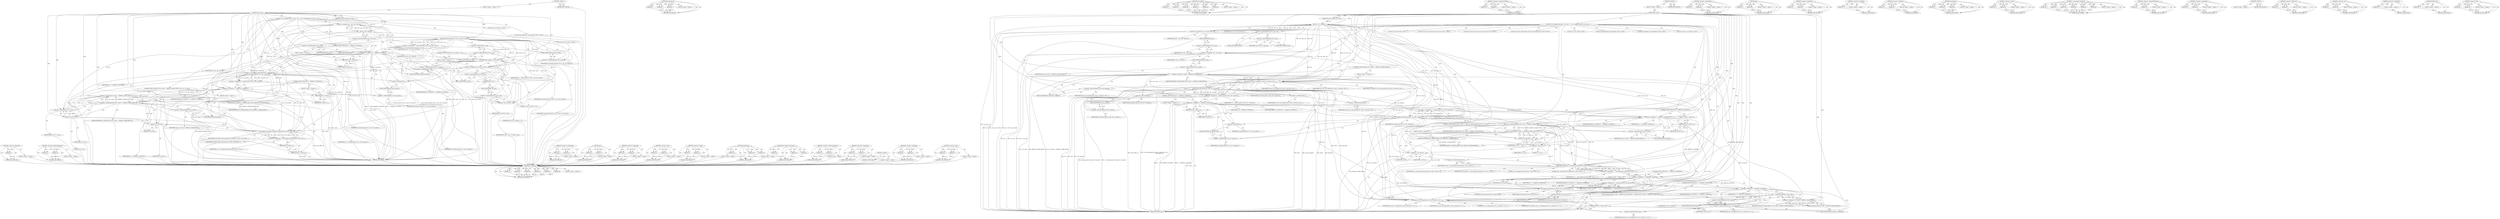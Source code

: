 digraph "&lt;operator&gt;.and" {
vulnerable_140 [label=<(METHOD,&lt;operator&gt;.addressOf)>];
vulnerable_141 [label=<(PARAM,p1)>];
vulnerable_142 [label=<(BLOCK,&lt;empty&gt;,&lt;empty&gt;)>];
vulnerable_143 [label=<(METHOD_RETURN,ANY)>];
vulnerable_164 [label=<(METHOD,&lt;operator&gt;.greaterEqualsThan)>];
vulnerable_165 [label=<(PARAM,p1)>];
vulnerable_166 [label=<(PARAM,p2)>];
vulnerable_167 [label=<(BLOCK,&lt;empty&gt;,&lt;empty&gt;)>];
vulnerable_168 [label=<(METHOD_RETURN,ANY)>];
vulnerable_6 [label=<(METHOD,&lt;global&gt;)<SUB>1</SUB>>];
vulnerable_7 [label=<(BLOCK,&lt;empty&gt;,&lt;empty&gt;)<SUB>1</SUB>>];
vulnerable_8 [label=<(METHOD,em_ret_far)<SUB>1</SUB>>];
vulnerable_9 [label=<(PARAM,struct x86_emulate_ctxt *ctxt)<SUB>1</SUB>>];
vulnerable_10 [label=<(BLOCK,{
 	int rc;
	unsigned long cs;
 	int cpl = ctxt...,{
 	int rc;
	unsigned long cs;
 	int cpl = ctxt...)<SUB>2</SUB>>];
vulnerable_11 [label="<(LOCAL,int rc: int)<SUB>3</SUB>>"];
vulnerable_12 [label="<(LOCAL,long unsigned cs: long unsigned)<SUB>4</SUB>>"];
vulnerable_13 [label="<(LOCAL,int cpl: int)<SUB>5</SUB>>"];
vulnerable_14 [label=<(&lt;operator&gt;.assignment,cpl = ctxt-&gt;ops-&gt;cpl(ctxt))<SUB>5</SUB>>];
vulnerable_15 [label=<(IDENTIFIER,cpl,cpl = ctxt-&gt;ops-&gt;cpl(ctxt))<SUB>5</SUB>>];
vulnerable_16 [label=<(cpl,ctxt-&gt;ops-&gt;cpl(ctxt))<SUB>5</SUB>>];
vulnerable_17 [label=<(&lt;operator&gt;.indirectFieldAccess,ctxt-&gt;ops-&gt;cpl)<SUB>5</SUB>>];
vulnerable_18 [label=<(&lt;operator&gt;.indirectFieldAccess,ctxt-&gt;ops)<SUB>5</SUB>>];
vulnerable_19 [label=<(IDENTIFIER,ctxt,ctxt-&gt;ops-&gt;cpl(ctxt))<SUB>5</SUB>>];
vulnerable_20 [label=<(FIELD_IDENTIFIER,ops,ops)<SUB>5</SUB>>];
vulnerable_21 [label=<(FIELD_IDENTIFIER,cpl,cpl)<SUB>5</SUB>>];
vulnerable_22 [label=<(IDENTIFIER,ctxt,ctxt-&gt;ops-&gt;cpl(ctxt))<SUB>5</SUB>>];
vulnerable_23 [label=<(&lt;operator&gt;.assignment,rc = emulate_pop(ctxt, &amp;ctxt-&gt;_eip, ctxt-&gt;op_by...)<SUB>7</SUB>>];
vulnerable_24 [label=<(IDENTIFIER,rc,rc = emulate_pop(ctxt, &amp;ctxt-&gt;_eip, ctxt-&gt;op_by...)<SUB>7</SUB>>];
vulnerable_25 [label=<(emulate_pop,emulate_pop(ctxt, &amp;ctxt-&gt;_eip, ctxt-&gt;op_bytes))<SUB>7</SUB>>];
vulnerable_26 [label=<(IDENTIFIER,ctxt,emulate_pop(ctxt, &amp;ctxt-&gt;_eip, ctxt-&gt;op_bytes))<SUB>7</SUB>>];
vulnerable_27 [label=<(&lt;operator&gt;.addressOf,&amp;ctxt-&gt;_eip)<SUB>7</SUB>>];
vulnerable_28 [label=<(&lt;operator&gt;.indirectFieldAccess,ctxt-&gt;_eip)<SUB>7</SUB>>];
vulnerable_29 [label=<(IDENTIFIER,ctxt,emulate_pop(ctxt, &amp;ctxt-&gt;_eip, ctxt-&gt;op_bytes))<SUB>7</SUB>>];
vulnerable_30 [label=<(FIELD_IDENTIFIER,_eip,_eip)<SUB>7</SUB>>];
vulnerable_31 [label=<(&lt;operator&gt;.indirectFieldAccess,ctxt-&gt;op_bytes)<SUB>7</SUB>>];
vulnerable_32 [label=<(IDENTIFIER,ctxt,emulate_pop(ctxt, &amp;ctxt-&gt;_eip, ctxt-&gt;op_bytes))<SUB>7</SUB>>];
vulnerable_33 [label=<(FIELD_IDENTIFIER,op_bytes,op_bytes)<SUB>7</SUB>>];
vulnerable_34 [label=<(CONTROL_STRUCTURE,IF,if (rc != X86EMUL_CONTINUE))<SUB>8</SUB>>];
vulnerable_35 [label=<(&lt;operator&gt;.notEquals,rc != X86EMUL_CONTINUE)<SUB>8</SUB>>];
vulnerable_36 [label=<(IDENTIFIER,rc,rc != X86EMUL_CONTINUE)<SUB>8</SUB>>];
vulnerable_37 [label=<(IDENTIFIER,X86EMUL_CONTINUE,rc != X86EMUL_CONTINUE)<SUB>8</SUB>>];
vulnerable_38 [label=<(BLOCK,&lt;empty&gt;,&lt;empty&gt;)<SUB>9</SUB>>];
vulnerable_39 [label=<(RETURN,return rc;,return rc;)<SUB>9</SUB>>];
vulnerable_40 [label=<(IDENTIFIER,rc,return rc;)<SUB>9</SUB>>];
vulnerable_41 [label=<(CONTROL_STRUCTURE,IF,if (ctxt-&gt;op_bytes == 4))<SUB>10</SUB>>];
vulnerable_42 [label=<(&lt;operator&gt;.equals,ctxt-&gt;op_bytes == 4)<SUB>10</SUB>>];
vulnerable_43 [label=<(&lt;operator&gt;.indirectFieldAccess,ctxt-&gt;op_bytes)<SUB>10</SUB>>];
vulnerable_44 [label=<(IDENTIFIER,ctxt,ctxt-&gt;op_bytes == 4)<SUB>10</SUB>>];
vulnerable_45 [label=<(FIELD_IDENTIFIER,op_bytes,op_bytes)<SUB>10</SUB>>];
vulnerable_46 [label=<(LITERAL,4,ctxt-&gt;op_bytes == 4)<SUB>10</SUB>>];
vulnerable_47 [label=<(BLOCK,&lt;empty&gt;,&lt;empty&gt;)<SUB>11</SUB>>];
vulnerable_48 [label=<(&lt;operator&gt;.assignment,ctxt-&gt;_eip = (u32)ctxt-&gt;_eip)<SUB>11</SUB>>];
vulnerable_49 [label=<(&lt;operator&gt;.indirectFieldAccess,ctxt-&gt;_eip)<SUB>11</SUB>>];
vulnerable_50 [label=<(IDENTIFIER,ctxt,ctxt-&gt;_eip = (u32)ctxt-&gt;_eip)<SUB>11</SUB>>];
vulnerable_51 [label=<(FIELD_IDENTIFIER,_eip,_eip)<SUB>11</SUB>>];
vulnerable_52 [label=<(&lt;operator&gt;.cast,(u32)ctxt-&gt;_eip)<SUB>11</SUB>>];
vulnerable_53 [label=<(UNKNOWN,u32,u32)<SUB>11</SUB>>];
vulnerable_54 [label=<(&lt;operator&gt;.indirectFieldAccess,ctxt-&gt;_eip)<SUB>11</SUB>>];
vulnerable_55 [label=<(IDENTIFIER,ctxt,(u32)ctxt-&gt;_eip)<SUB>11</SUB>>];
vulnerable_56 [label=<(FIELD_IDENTIFIER,_eip,_eip)<SUB>11</SUB>>];
vulnerable_57 [label=<(&lt;operator&gt;.assignment,rc = emulate_pop(ctxt, &amp;cs, ctxt-&gt;op_bytes))<SUB>12</SUB>>];
vulnerable_58 [label=<(IDENTIFIER,rc,rc = emulate_pop(ctxt, &amp;cs, ctxt-&gt;op_bytes))<SUB>12</SUB>>];
vulnerable_59 [label=<(emulate_pop,emulate_pop(ctxt, &amp;cs, ctxt-&gt;op_bytes))<SUB>12</SUB>>];
vulnerable_60 [label=<(IDENTIFIER,ctxt,emulate_pop(ctxt, &amp;cs, ctxt-&gt;op_bytes))<SUB>12</SUB>>];
vulnerable_61 [label=<(&lt;operator&gt;.addressOf,&amp;cs)<SUB>12</SUB>>];
vulnerable_62 [label=<(IDENTIFIER,cs,emulate_pop(ctxt, &amp;cs, ctxt-&gt;op_bytes))<SUB>12</SUB>>];
vulnerable_63 [label=<(&lt;operator&gt;.indirectFieldAccess,ctxt-&gt;op_bytes)<SUB>12</SUB>>];
vulnerable_64 [label=<(IDENTIFIER,ctxt,emulate_pop(ctxt, &amp;cs, ctxt-&gt;op_bytes))<SUB>12</SUB>>];
vulnerable_65 [label=<(FIELD_IDENTIFIER,op_bytes,op_bytes)<SUB>12</SUB>>];
vulnerable_66 [label=<(CONTROL_STRUCTURE,IF,if (rc != X86EMUL_CONTINUE))<SUB>13</SUB>>];
vulnerable_67 [label=<(&lt;operator&gt;.notEquals,rc != X86EMUL_CONTINUE)<SUB>13</SUB>>];
vulnerable_68 [label=<(IDENTIFIER,rc,rc != X86EMUL_CONTINUE)<SUB>13</SUB>>];
vulnerable_69 [label=<(IDENTIFIER,X86EMUL_CONTINUE,rc != X86EMUL_CONTINUE)<SUB>13</SUB>>];
vulnerable_70 [label=<(BLOCK,&lt;empty&gt;,&lt;empty&gt;)<SUB>14</SUB>>];
vulnerable_71 [label=<(RETURN,return rc;,return rc;)<SUB>14</SUB>>];
vulnerable_72 [label=<(IDENTIFIER,rc,return rc;)<SUB>14</SUB>>];
vulnerable_73 [label=<(CONTROL_STRUCTURE,IF,if (ctxt-&gt;mode &gt;= X86EMUL_MODE_PROT16 &amp;&amp; (cs &amp; 3) &gt; cpl))<SUB>16</SUB>>];
vulnerable_74 [label=<(&lt;operator&gt;.logicalAnd,ctxt-&gt;mode &gt;= X86EMUL_MODE_PROT16 &amp;&amp; (cs &amp; 3) &gt;...)<SUB>16</SUB>>];
vulnerable_75 [label=<(&lt;operator&gt;.greaterEqualsThan,ctxt-&gt;mode &gt;= X86EMUL_MODE_PROT16)<SUB>16</SUB>>];
vulnerable_76 [label=<(&lt;operator&gt;.indirectFieldAccess,ctxt-&gt;mode)<SUB>16</SUB>>];
vulnerable_77 [label=<(IDENTIFIER,ctxt,ctxt-&gt;mode &gt;= X86EMUL_MODE_PROT16)<SUB>16</SUB>>];
vulnerable_78 [label=<(FIELD_IDENTIFIER,mode,mode)<SUB>16</SUB>>];
vulnerable_79 [label=<(IDENTIFIER,X86EMUL_MODE_PROT16,ctxt-&gt;mode &gt;= X86EMUL_MODE_PROT16)<SUB>16</SUB>>];
vulnerable_80 [label=<(&lt;operator&gt;.greaterThan,(cs &amp; 3) &gt; cpl)<SUB>16</SUB>>];
vulnerable_81 [label=<(&lt;operator&gt;.and,cs &amp; 3)<SUB>16</SUB>>];
vulnerable_82 [label=<(IDENTIFIER,cs,cs &amp; 3)<SUB>16</SUB>>];
vulnerable_83 [label=<(LITERAL,3,cs &amp; 3)<SUB>16</SUB>>];
vulnerable_84 [label=<(IDENTIFIER,cpl,(cs &amp; 3) &gt; cpl)<SUB>16</SUB>>];
vulnerable_85 [label=<(BLOCK,&lt;empty&gt;,&lt;empty&gt;)<SUB>17</SUB>>];
vulnerable_86 [label=<(RETURN,return X86EMUL_UNHANDLEABLE;,return X86EMUL_UNHANDLEABLE;)<SUB>17</SUB>>];
vulnerable_87 [label=<(IDENTIFIER,X86EMUL_UNHANDLEABLE,return X86EMUL_UNHANDLEABLE;)<SUB>17</SUB>>];
vulnerable_88 [label=<(&lt;operator&gt;.assignment,rc = load_segment_descriptor(ctxt, (u16)cs, VCP...)<SUB>18</SUB>>];
vulnerable_89 [label=<(IDENTIFIER,rc,rc = load_segment_descriptor(ctxt, (u16)cs, VCP...)<SUB>18</SUB>>];
vulnerable_90 [label=<(load_segment_descriptor,load_segment_descriptor(ctxt, (u16)cs, VCPU_SRE...)<SUB>18</SUB>>];
vulnerable_91 [label=<(IDENTIFIER,ctxt,load_segment_descriptor(ctxt, (u16)cs, VCPU_SRE...)<SUB>18</SUB>>];
vulnerable_92 [label=<(&lt;operator&gt;.cast,(u16)cs)<SUB>18</SUB>>];
vulnerable_93 [label=<(UNKNOWN,u16,u16)<SUB>18</SUB>>];
vulnerable_94 [label=<(IDENTIFIER,cs,(u16)cs)<SUB>18</SUB>>];
vulnerable_95 [label=<(IDENTIFIER,VCPU_SREG_CS,load_segment_descriptor(ctxt, (u16)cs, VCPU_SRE...)<SUB>18</SUB>>];
vulnerable_96 [label=<(RETURN,return rc;,return rc;)<SUB>19</SUB>>];
vulnerable_97 [label=<(IDENTIFIER,rc,return rc;)<SUB>19</SUB>>];
vulnerable_98 [label=<(METHOD_RETURN,int)<SUB>1</SUB>>];
vulnerable_100 [label=<(METHOD_RETURN,ANY)<SUB>1</SUB>>];
vulnerable_169 [label=<(METHOD,&lt;operator&gt;.greaterThan)>];
vulnerable_170 [label=<(PARAM,p1)>];
vulnerable_171 [label=<(PARAM,p2)>];
vulnerable_172 [label=<(BLOCK,&lt;empty&gt;,&lt;empty&gt;)>];
vulnerable_173 [label=<(METHOD_RETURN,ANY)>];
vulnerable_124 [label=<(METHOD,cpl)>];
vulnerable_125 [label=<(PARAM,p1)>];
vulnerable_126 [label=<(PARAM,p2)>];
vulnerable_127 [label=<(BLOCK,&lt;empty&gt;,&lt;empty&gt;)>];
vulnerable_128 [label=<(METHOD_RETURN,ANY)>];
vulnerable_159 [label=<(METHOD,&lt;operator&gt;.logicalAnd)>];
vulnerable_160 [label=<(PARAM,p1)>];
vulnerable_161 [label=<(PARAM,p2)>];
vulnerable_162 [label=<(BLOCK,&lt;empty&gt;,&lt;empty&gt;)>];
vulnerable_163 [label=<(METHOD_RETURN,ANY)>];
vulnerable_154 [label=<(METHOD,&lt;operator&gt;.cast)>];
vulnerable_155 [label=<(PARAM,p1)>];
vulnerable_156 [label=<(PARAM,p2)>];
vulnerable_157 [label=<(BLOCK,&lt;empty&gt;,&lt;empty&gt;)>];
vulnerable_158 [label=<(METHOD_RETURN,ANY)>];
vulnerable_149 [label=<(METHOD,&lt;operator&gt;.equals)>];
vulnerable_150 [label=<(PARAM,p1)>];
vulnerable_151 [label=<(PARAM,p2)>];
vulnerable_152 [label=<(BLOCK,&lt;empty&gt;,&lt;empty&gt;)>];
vulnerable_153 [label=<(METHOD_RETURN,ANY)>];
vulnerable_134 [label=<(METHOD,emulate_pop)>];
vulnerable_135 [label=<(PARAM,p1)>];
vulnerable_136 [label=<(PARAM,p2)>];
vulnerable_137 [label=<(PARAM,p3)>];
vulnerable_138 [label=<(BLOCK,&lt;empty&gt;,&lt;empty&gt;)>];
vulnerable_139 [label=<(METHOD_RETURN,ANY)>];
vulnerable_179 [label=<(METHOD,load_segment_descriptor)>];
vulnerable_180 [label=<(PARAM,p1)>];
vulnerable_181 [label=<(PARAM,p2)>];
vulnerable_182 [label=<(PARAM,p3)>];
vulnerable_183 [label=<(BLOCK,&lt;empty&gt;,&lt;empty&gt;)>];
vulnerable_184 [label=<(METHOD_RETURN,ANY)>];
vulnerable_129 [label=<(METHOD,&lt;operator&gt;.indirectFieldAccess)>];
vulnerable_130 [label=<(PARAM,p1)>];
vulnerable_131 [label=<(PARAM,p2)>];
vulnerable_132 [label=<(BLOCK,&lt;empty&gt;,&lt;empty&gt;)>];
vulnerable_133 [label=<(METHOD_RETURN,ANY)>];
vulnerable_119 [label=<(METHOD,&lt;operator&gt;.assignment)>];
vulnerable_120 [label=<(PARAM,p1)>];
vulnerable_121 [label=<(PARAM,p2)>];
vulnerable_122 [label=<(BLOCK,&lt;empty&gt;,&lt;empty&gt;)>];
vulnerable_123 [label=<(METHOD_RETURN,ANY)>];
vulnerable_113 [label=<(METHOD,&lt;global&gt;)<SUB>1</SUB>>];
vulnerable_114 [label=<(BLOCK,&lt;empty&gt;,&lt;empty&gt;)>];
vulnerable_115 [label=<(METHOD_RETURN,ANY)>];
vulnerable_144 [label=<(METHOD,&lt;operator&gt;.notEquals)>];
vulnerable_145 [label=<(PARAM,p1)>];
vulnerable_146 [label=<(PARAM,p2)>];
vulnerable_147 [label=<(BLOCK,&lt;empty&gt;,&lt;empty&gt;)>];
vulnerable_148 [label=<(METHOD_RETURN,ANY)>];
vulnerable_174 [label=<(METHOD,&lt;operator&gt;.and)>];
vulnerable_175 [label=<(PARAM,p1)>];
vulnerable_176 [label=<(PARAM,p2)>];
vulnerable_177 [label=<(BLOCK,&lt;empty&gt;,&lt;empty&gt;)>];
vulnerable_178 [label=<(METHOD_RETURN,ANY)>];
fixed_275 [label=<(METHOD,set_segment)>];
fixed_276 [label=<(PARAM,p1)>];
fixed_277 [label=<(PARAM,p2)>];
fixed_278 [label=<(PARAM,p3)>];
fixed_279 [label=<(PARAM,p4)>];
fixed_280 [label=<(PARAM,p5)>];
fixed_281 [label=<(PARAM,p6)>];
fixed_282 [label=<(BLOCK,&lt;empty&gt;,&lt;empty&gt;)>];
fixed_283 [label=<(METHOD_RETURN,ANY)>];
fixed_256 [label=<(METHOD,assign_eip_far)>];
fixed_257 [label=<(PARAM,p1)>];
fixed_258 [label=<(PARAM,p2)>];
fixed_259 [label=<(PARAM,p3)>];
fixed_260 [label=<(BLOCK,&lt;empty&gt;,&lt;empty&gt;)>];
fixed_261 [label=<(METHOD_RETURN,ANY)>];
fixed_198 [label=<(METHOD,get_segment)>];
fixed_199 [label=<(PARAM,p1)>];
fixed_200 [label=<(PARAM,p2)>];
fixed_201 [label=<(PARAM,p3)>];
fixed_202 [label=<(PARAM,p4)>];
fixed_203 [label=<(PARAM,p5)>];
fixed_204 [label=<(PARAM,p6)>];
fixed_205 [label=<(BLOCK,&lt;empty&gt;,&lt;empty&gt;)>];
fixed_206 [label=<(METHOD_RETURN,ANY)>];
fixed_227 [label=<(METHOD,&lt;operator&gt;.greaterEqualsThan)>];
fixed_228 [label=<(PARAM,p1)>];
fixed_229 [label=<(PARAM,p2)>];
fixed_230 [label=<(BLOCK,&lt;empty&gt;,&lt;empty&gt;)>];
fixed_231 [label=<(METHOD_RETURN,ANY)>];
fixed_6 [label=<(METHOD,&lt;global&gt;)<SUB>1</SUB>>];
fixed_7 [label=<(BLOCK,&lt;empty&gt;,&lt;empty&gt;)<SUB>1</SUB>>];
fixed_8 [label=<(METHOD,em_ret_far)<SUB>1</SUB>>];
fixed_9 [label=<(PARAM,struct x86_emulate_ctxt *ctxt)<SUB>1</SUB>>];
fixed_10 [label=<(BLOCK,{
 	int rc;
	unsigned long eip, cs;
	u16 old_cs...,{
 	int rc;
	unsigned long eip, cs;
	u16 old_cs...)<SUB>2</SUB>>];
fixed_11 [label="<(LOCAL,int rc: int)<SUB>3</SUB>>"];
fixed_12 [label="<(LOCAL,long unsigned eip: long unsigned)<SUB>4</SUB>>"];
fixed_13 [label="<(LOCAL,long unsigned cs: long unsigned)<SUB>4</SUB>>"];
fixed_14 [label="<(LOCAL,u16 old_cs: u16)<SUB>5</SUB>>"];
fixed_15 [label="<(LOCAL,int cpl: int)<SUB>6</SUB>>"];
fixed_16 [label=<(&lt;operator&gt;.assignment,cpl = ctxt-&gt;ops-&gt;cpl(ctxt))<SUB>6</SUB>>];
fixed_17 [label=<(IDENTIFIER,cpl,cpl = ctxt-&gt;ops-&gt;cpl(ctxt))<SUB>6</SUB>>];
fixed_18 [label=<(cpl,ctxt-&gt;ops-&gt;cpl(ctxt))<SUB>6</SUB>>];
fixed_19 [label=<(&lt;operator&gt;.indirectFieldAccess,ctxt-&gt;ops-&gt;cpl)<SUB>6</SUB>>];
fixed_20 [label=<(&lt;operator&gt;.indirectFieldAccess,ctxt-&gt;ops)<SUB>6</SUB>>];
fixed_21 [label=<(IDENTIFIER,ctxt,ctxt-&gt;ops-&gt;cpl(ctxt))<SUB>6</SUB>>];
fixed_22 [label=<(FIELD_IDENTIFIER,ops,ops)<SUB>6</SUB>>];
fixed_23 [label=<(FIELD_IDENTIFIER,cpl,cpl)<SUB>6</SUB>>];
fixed_24 [label=<(IDENTIFIER,ctxt,ctxt-&gt;ops-&gt;cpl(ctxt))<SUB>6</SUB>>];
fixed_25 [label="<(LOCAL,struct desc_struct old_desc: desc_struct)<SUB>7</SUB>>"];
fixed_26 [label="<(LOCAL,struct desc_struct new_desc: desc_struct)<SUB>7</SUB>>"];
fixed_27 [label="<(LOCAL,const struct x86_emulate_ops* ops: x86_emulate_ops*)<SUB>8</SUB>>"];
fixed_28 [label=<(&lt;operator&gt;.assignment,*ops = ctxt-&gt;ops)<SUB>8</SUB>>];
fixed_29 [label=<(IDENTIFIER,ops,*ops = ctxt-&gt;ops)<SUB>8</SUB>>];
fixed_30 [label=<(&lt;operator&gt;.indirectFieldAccess,ctxt-&gt;ops)<SUB>8</SUB>>];
fixed_31 [label=<(IDENTIFIER,ctxt,*ops = ctxt-&gt;ops)<SUB>8</SUB>>];
fixed_32 [label=<(FIELD_IDENTIFIER,ops,ops)<SUB>8</SUB>>];
fixed_33 [label=<(CONTROL_STRUCTURE,IF,if (ctxt-&gt;mode == X86EMUL_MODE_PROT64))<SUB>10</SUB>>];
fixed_34 [label=<(&lt;operator&gt;.equals,ctxt-&gt;mode == X86EMUL_MODE_PROT64)<SUB>10</SUB>>];
fixed_35 [label=<(&lt;operator&gt;.indirectFieldAccess,ctxt-&gt;mode)<SUB>10</SUB>>];
fixed_36 [label=<(IDENTIFIER,ctxt,ctxt-&gt;mode == X86EMUL_MODE_PROT64)<SUB>10</SUB>>];
fixed_37 [label=<(FIELD_IDENTIFIER,mode,mode)<SUB>10</SUB>>];
fixed_38 [label=<(IDENTIFIER,X86EMUL_MODE_PROT64,ctxt-&gt;mode == X86EMUL_MODE_PROT64)<SUB>10</SUB>>];
fixed_39 [label=<(BLOCK,&lt;empty&gt;,&lt;empty&gt;)<SUB>11</SUB>>];
fixed_40 [label=<(get_segment,ops-&gt;get_segment(ctxt, &amp;old_cs, &amp;old_desc, NULL...)<SUB>11</SUB>>];
fixed_41 [label=<(&lt;operator&gt;.indirectFieldAccess,ops-&gt;get_segment)<SUB>11</SUB>>];
fixed_42 [label=<(IDENTIFIER,ops,ops-&gt;get_segment(ctxt, &amp;old_cs, &amp;old_desc, NULL...)<SUB>11</SUB>>];
fixed_43 [label=<(FIELD_IDENTIFIER,get_segment,get_segment)<SUB>11</SUB>>];
fixed_44 [label=<(IDENTIFIER,ctxt,ops-&gt;get_segment(ctxt, &amp;old_cs, &amp;old_desc, NULL...)<SUB>11</SUB>>];
fixed_45 [label=<(&lt;operator&gt;.addressOf,&amp;old_cs)<SUB>11</SUB>>];
fixed_46 [label=<(IDENTIFIER,old_cs,ops-&gt;get_segment(ctxt, &amp;old_cs, &amp;old_desc, NULL...)<SUB>11</SUB>>];
fixed_47 [label=<(&lt;operator&gt;.addressOf,&amp;old_desc)<SUB>11</SUB>>];
fixed_48 [label=<(IDENTIFIER,old_desc,ops-&gt;get_segment(ctxt, &amp;old_cs, &amp;old_desc, NULL...)<SUB>11</SUB>>];
fixed_49 [label=<(IDENTIFIER,NULL,ops-&gt;get_segment(ctxt, &amp;old_cs, &amp;old_desc, NULL...)<SUB>11</SUB>>];
fixed_50 [label=<(IDENTIFIER,VCPU_SREG_CS,ops-&gt;get_segment(ctxt, &amp;old_cs, &amp;old_desc, NULL...)<SUB>12</SUB>>];
fixed_51 [label=<(&lt;operator&gt;.assignment,rc = emulate_pop(ctxt, &amp;eip, ctxt-&gt;op_bytes))<SUB>14</SUB>>];
fixed_52 [label=<(IDENTIFIER,rc,rc = emulate_pop(ctxt, &amp;eip, ctxt-&gt;op_bytes))<SUB>14</SUB>>];
fixed_53 [label=<(emulate_pop,emulate_pop(ctxt, &amp;eip, ctxt-&gt;op_bytes))<SUB>14</SUB>>];
fixed_54 [label=<(IDENTIFIER,ctxt,emulate_pop(ctxt, &amp;eip, ctxt-&gt;op_bytes))<SUB>14</SUB>>];
fixed_55 [label=<(&lt;operator&gt;.addressOf,&amp;eip)<SUB>14</SUB>>];
fixed_56 [label=<(IDENTIFIER,eip,emulate_pop(ctxt, &amp;eip, ctxt-&gt;op_bytes))<SUB>14</SUB>>];
fixed_57 [label=<(&lt;operator&gt;.indirectFieldAccess,ctxt-&gt;op_bytes)<SUB>14</SUB>>];
fixed_58 [label=<(IDENTIFIER,ctxt,emulate_pop(ctxt, &amp;eip, ctxt-&gt;op_bytes))<SUB>14</SUB>>];
fixed_59 [label=<(FIELD_IDENTIFIER,op_bytes,op_bytes)<SUB>14</SUB>>];
fixed_60 [label=<(CONTROL_STRUCTURE,IF,if (rc != X86EMUL_CONTINUE))<SUB>15</SUB>>];
fixed_61 [label=<(&lt;operator&gt;.notEquals,rc != X86EMUL_CONTINUE)<SUB>15</SUB>>];
fixed_62 [label=<(IDENTIFIER,rc,rc != X86EMUL_CONTINUE)<SUB>15</SUB>>];
fixed_63 [label=<(IDENTIFIER,X86EMUL_CONTINUE,rc != X86EMUL_CONTINUE)<SUB>15</SUB>>];
fixed_64 [label=<(BLOCK,&lt;empty&gt;,&lt;empty&gt;)<SUB>16</SUB>>];
fixed_65 [label=<(RETURN,return rc;,return rc;)<SUB>16</SUB>>];
fixed_66 [label=<(IDENTIFIER,rc,return rc;)<SUB>16</SUB>>];
fixed_67 [label=<(&lt;operator&gt;.assignment,rc = emulate_pop(ctxt, &amp;cs, ctxt-&gt;op_bytes))<SUB>17</SUB>>];
fixed_68 [label=<(IDENTIFIER,rc,rc = emulate_pop(ctxt, &amp;cs, ctxt-&gt;op_bytes))<SUB>17</SUB>>];
fixed_69 [label=<(emulate_pop,emulate_pop(ctxt, &amp;cs, ctxt-&gt;op_bytes))<SUB>17</SUB>>];
fixed_70 [label=<(IDENTIFIER,ctxt,emulate_pop(ctxt, &amp;cs, ctxt-&gt;op_bytes))<SUB>17</SUB>>];
fixed_71 [label=<(&lt;operator&gt;.addressOf,&amp;cs)<SUB>17</SUB>>];
fixed_72 [label=<(IDENTIFIER,cs,emulate_pop(ctxt, &amp;cs, ctxt-&gt;op_bytes))<SUB>17</SUB>>];
fixed_73 [label=<(&lt;operator&gt;.indirectFieldAccess,ctxt-&gt;op_bytes)<SUB>17</SUB>>];
fixed_74 [label=<(IDENTIFIER,ctxt,emulate_pop(ctxt, &amp;cs, ctxt-&gt;op_bytes))<SUB>17</SUB>>];
fixed_75 [label=<(FIELD_IDENTIFIER,op_bytes,op_bytes)<SUB>17</SUB>>];
fixed_76 [label=<(CONTROL_STRUCTURE,IF,if (rc != X86EMUL_CONTINUE))<SUB>18</SUB>>];
fixed_77 [label=<(&lt;operator&gt;.notEquals,rc != X86EMUL_CONTINUE)<SUB>18</SUB>>];
fixed_78 [label=<(IDENTIFIER,rc,rc != X86EMUL_CONTINUE)<SUB>18</SUB>>];
fixed_79 [label=<(IDENTIFIER,X86EMUL_CONTINUE,rc != X86EMUL_CONTINUE)<SUB>18</SUB>>];
fixed_80 [label=<(BLOCK,&lt;empty&gt;,&lt;empty&gt;)<SUB>19</SUB>>];
fixed_81 [label=<(RETURN,return rc;,return rc;)<SUB>19</SUB>>];
fixed_82 [label=<(IDENTIFIER,rc,return rc;)<SUB>19</SUB>>];
fixed_83 [label=<(CONTROL_STRUCTURE,IF,if (ctxt-&gt;mode &gt;= X86EMUL_MODE_PROT16 &amp;&amp; (cs &amp; 3) &gt; cpl))<SUB>21</SUB>>];
fixed_84 [label=<(&lt;operator&gt;.logicalAnd,ctxt-&gt;mode &gt;= X86EMUL_MODE_PROT16 &amp;&amp; (cs &amp; 3) &gt;...)<SUB>21</SUB>>];
fixed_85 [label=<(&lt;operator&gt;.greaterEqualsThan,ctxt-&gt;mode &gt;= X86EMUL_MODE_PROT16)<SUB>21</SUB>>];
fixed_86 [label=<(&lt;operator&gt;.indirectFieldAccess,ctxt-&gt;mode)<SUB>21</SUB>>];
fixed_87 [label=<(IDENTIFIER,ctxt,ctxt-&gt;mode &gt;= X86EMUL_MODE_PROT16)<SUB>21</SUB>>];
fixed_88 [label=<(FIELD_IDENTIFIER,mode,mode)<SUB>21</SUB>>];
fixed_89 [label=<(IDENTIFIER,X86EMUL_MODE_PROT16,ctxt-&gt;mode &gt;= X86EMUL_MODE_PROT16)<SUB>21</SUB>>];
fixed_90 [label=<(&lt;operator&gt;.greaterThan,(cs &amp; 3) &gt; cpl)<SUB>21</SUB>>];
fixed_91 [label=<(&lt;operator&gt;.and,cs &amp; 3)<SUB>21</SUB>>];
fixed_92 [label=<(IDENTIFIER,cs,cs &amp; 3)<SUB>21</SUB>>];
fixed_93 [label=<(LITERAL,3,cs &amp; 3)<SUB>21</SUB>>];
fixed_94 [label=<(IDENTIFIER,cpl,(cs &amp; 3) &gt; cpl)<SUB>21</SUB>>];
fixed_95 [label=<(BLOCK,&lt;empty&gt;,&lt;empty&gt;)<SUB>22</SUB>>];
fixed_96 [label=<(RETURN,return X86EMUL_UNHANDLEABLE;,return X86EMUL_UNHANDLEABLE;)<SUB>22</SUB>>];
fixed_97 [label=<(IDENTIFIER,X86EMUL_UNHANDLEABLE,return X86EMUL_UNHANDLEABLE;)<SUB>22</SUB>>];
fixed_98 [label=<(&lt;operator&gt;.assignment,rc = __load_segment_descriptor(ctxt, (u16)cs, V...)<SUB>23</SUB>>];
fixed_99 [label=<(IDENTIFIER,rc,rc = __load_segment_descriptor(ctxt, (u16)cs, V...)<SUB>23</SUB>>];
fixed_100 [label=<(__load_segment_descriptor,__load_segment_descriptor(ctxt, (u16)cs, VCPU_S...)<SUB>23</SUB>>];
fixed_101 [label=<(IDENTIFIER,ctxt,__load_segment_descriptor(ctxt, (u16)cs, VCPU_S...)<SUB>23</SUB>>];
fixed_102 [label=<(&lt;operator&gt;.cast,(u16)cs)<SUB>23</SUB>>];
fixed_103 [label=<(UNKNOWN,u16,u16)<SUB>23</SUB>>];
fixed_104 [label=<(IDENTIFIER,cs,(u16)cs)<SUB>23</SUB>>];
fixed_105 [label=<(IDENTIFIER,VCPU_SREG_CS,__load_segment_descriptor(ctxt, (u16)cs, VCPU_S...)<SUB>23</SUB>>];
fixed_106 [label=<(LITERAL,0,__load_segment_descriptor(ctxt, (u16)cs, VCPU_S...)<SUB>23</SUB>>];
fixed_107 [label=<(LITERAL,false,__load_segment_descriptor(ctxt, (u16)cs, VCPU_S...)<SUB>23</SUB>>];
fixed_108 [label=<(&lt;operator&gt;.addressOf,&amp;new_desc)<SUB>24</SUB>>];
fixed_109 [label=<(IDENTIFIER,new_desc,__load_segment_descriptor(ctxt, (u16)cs, VCPU_S...)<SUB>24</SUB>>];
fixed_110 [label=<(CONTROL_STRUCTURE,IF,if (rc != X86EMUL_CONTINUE))<SUB>25</SUB>>];
fixed_111 [label=<(&lt;operator&gt;.notEquals,rc != X86EMUL_CONTINUE)<SUB>25</SUB>>];
fixed_112 [label=<(IDENTIFIER,rc,rc != X86EMUL_CONTINUE)<SUB>25</SUB>>];
fixed_113 [label=<(IDENTIFIER,X86EMUL_CONTINUE,rc != X86EMUL_CONTINUE)<SUB>25</SUB>>];
fixed_114 [label=<(BLOCK,&lt;empty&gt;,&lt;empty&gt;)<SUB>26</SUB>>];
fixed_115 [label=<(RETURN,return rc;,return rc;)<SUB>26</SUB>>];
fixed_116 [label=<(IDENTIFIER,rc,return rc;)<SUB>26</SUB>>];
fixed_117 [label=<(&lt;operator&gt;.assignment,rc = assign_eip_far(ctxt, eip, new_desc.l))<SUB>27</SUB>>];
fixed_118 [label=<(IDENTIFIER,rc,rc = assign_eip_far(ctxt, eip, new_desc.l))<SUB>27</SUB>>];
fixed_119 [label=<(assign_eip_far,assign_eip_far(ctxt, eip, new_desc.l))<SUB>27</SUB>>];
fixed_120 [label=<(IDENTIFIER,ctxt,assign_eip_far(ctxt, eip, new_desc.l))<SUB>27</SUB>>];
fixed_121 [label=<(IDENTIFIER,eip,assign_eip_far(ctxt, eip, new_desc.l))<SUB>27</SUB>>];
fixed_122 [label=<(&lt;operator&gt;.fieldAccess,new_desc.l)<SUB>27</SUB>>];
fixed_123 [label=<(IDENTIFIER,new_desc,assign_eip_far(ctxt, eip, new_desc.l))<SUB>27</SUB>>];
fixed_124 [label=<(FIELD_IDENTIFIER,l,l)<SUB>27</SUB>>];
fixed_125 [label=<(CONTROL_STRUCTURE,IF,if (rc != X86EMUL_CONTINUE))<SUB>28</SUB>>];
fixed_126 [label=<(&lt;operator&gt;.notEquals,rc != X86EMUL_CONTINUE)<SUB>28</SUB>>];
fixed_127 [label=<(IDENTIFIER,rc,rc != X86EMUL_CONTINUE)<SUB>28</SUB>>];
fixed_128 [label=<(IDENTIFIER,X86EMUL_CONTINUE,rc != X86EMUL_CONTINUE)<SUB>28</SUB>>];
fixed_129 [label=<(BLOCK,{
		WARN_ON(!ctxt-&gt;mode != X86EMUL_MODE_PROT64)...,{
		WARN_ON(!ctxt-&gt;mode != X86EMUL_MODE_PROT64)...)<SUB>28</SUB>>];
fixed_130 [label=<(WARN_ON,WARN_ON(!ctxt-&gt;mode != X86EMUL_MODE_PROT64))<SUB>29</SUB>>];
fixed_131 [label=<(&lt;operator&gt;.notEquals,!ctxt-&gt;mode != X86EMUL_MODE_PROT64)<SUB>29</SUB>>];
fixed_132 [label=<(&lt;operator&gt;.logicalNot,!ctxt-&gt;mode)<SUB>29</SUB>>];
fixed_133 [label=<(&lt;operator&gt;.indirectFieldAccess,ctxt-&gt;mode)<SUB>29</SUB>>];
fixed_134 [label=<(IDENTIFIER,ctxt,!ctxt-&gt;mode)<SUB>29</SUB>>];
fixed_135 [label=<(FIELD_IDENTIFIER,mode,mode)<SUB>29</SUB>>];
fixed_136 [label=<(IDENTIFIER,X86EMUL_MODE_PROT64,!ctxt-&gt;mode != X86EMUL_MODE_PROT64)<SUB>29</SUB>>];
fixed_137 [label=<(set_segment,ops-&gt;set_segment(ctxt, old_cs, &amp;old_desc, 0, VC...)<SUB>30</SUB>>];
fixed_138 [label=<(&lt;operator&gt;.indirectFieldAccess,ops-&gt;set_segment)<SUB>30</SUB>>];
fixed_139 [label=<(IDENTIFIER,ops,ops-&gt;set_segment(ctxt, old_cs, &amp;old_desc, 0, VC...)<SUB>30</SUB>>];
fixed_140 [label=<(FIELD_IDENTIFIER,set_segment,set_segment)<SUB>30</SUB>>];
fixed_141 [label=<(IDENTIFIER,ctxt,ops-&gt;set_segment(ctxt, old_cs, &amp;old_desc, 0, VC...)<SUB>30</SUB>>];
fixed_142 [label=<(IDENTIFIER,old_cs,ops-&gt;set_segment(ctxt, old_cs, &amp;old_desc, 0, VC...)<SUB>30</SUB>>];
fixed_143 [label=<(&lt;operator&gt;.addressOf,&amp;old_desc)<SUB>30</SUB>>];
fixed_144 [label=<(IDENTIFIER,old_desc,ops-&gt;set_segment(ctxt, old_cs, &amp;old_desc, 0, VC...)<SUB>30</SUB>>];
fixed_145 [label=<(LITERAL,0,ops-&gt;set_segment(ctxt, old_cs, &amp;old_desc, 0, VC...)<SUB>30</SUB>>];
fixed_146 [label=<(IDENTIFIER,VCPU_SREG_CS,ops-&gt;set_segment(ctxt, old_cs, &amp;old_desc, 0, VC...)<SUB>30</SUB>>];
fixed_147 [label=<(RETURN,return rc;,return rc;)<SUB>32</SUB>>];
fixed_148 [label=<(IDENTIFIER,rc,return rc;)<SUB>32</SUB>>];
fixed_149 [label=<(METHOD_RETURN,int)<SUB>1</SUB>>];
fixed_151 [label=<(METHOD_RETURN,ANY)<SUB>1</SUB>>];
fixed_232 [label=<(METHOD,&lt;operator&gt;.greaterThan)>];
fixed_233 [label=<(PARAM,p1)>];
fixed_234 [label=<(PARAM,p2)>];
fixed_235 [label=<(BLOCK,&lt;empty&gt;,&lt;empty&gt;)>];
fixed_236 [label=<(METHOD_RETURN,ANY)>];
fixed_183 [label=<(METHOD,cpl)>];
fixed_184 [label=<(PARAM,p1)>];
fixed_185 [label=<(PARAM,p2)>];
fixed_186 [label=<(BLOCK,&lt;empty&gt;,&lt;empty&gt;)>];
fixed_187 [label=<(METHOD_RETURN,ANY)>];
fixed_222 [label=<(METHOD,&lt;operator&gt;.logicalAnd)>];
fixed_223 [label=<(PARAM,p1)>];
fixed_224 [label=<(PARAM,p2)>];
fixed_225 [label=<(BLOCK,&lt;empty&gt;,&lt;empty&gt;)>];
fixed_226 [label=<(METHOD_RETURN,ANY)>];
fixed_271 [label=<(METHOD,&lt;operator&gt;.logicalNot)>];
fixed_272 [label=<(PARAM,p1)>];
fixed_273 [label=<(BLOCK,&lt;empty&gt;,&lt;empty&gt;)>];
fixed_274 [label=<(METHOD_RETURN,ANY)>];
fixed_217 [label=<(METHOD,&lt;operator&gt;.notEquals)>];
fixed_218 [label=<(PARAM,p1)>];
fixed_219 [label=<(PARAM,p2)>];
fixed_220 [label=<(BLOCK,&lt;empty&gt;,&lt;empty&gt;)>];
fixed_221 [label=<(METHOD_RETURN,ANY)>];
fixed_211 [label=<(METHOD,emulate_pop)>];
fixed_212 [label=<(PARAM,p1)>];
fixed_213 [label=<(PARAM,p2)>];
fixed_214 [label=<(PARAM,p3)>];
fixed_215 [label=<(BLOCK,&lt;empty&gt;,&lt;empty&gt;)>];
fixed_216 [label=<(METHOD_RETURN,ANY)>];
fixed_193 [label=<(METHOD,&lt;operator&gt;.equals)>];
fixed_194 [label=<(PARAM,p1)>];
fixed_195 [label=<(PARAM,p2)>];
fixed_196 [label=<(BLOCK,&lt;empty&gt;,&lt;empty&gt;)>];
fixed_197 [label=<(METHOD_RETURN,ANY)>];
fixed_242 [label=<(METHOD,__load_segment_descriptor)>];
fixed_243 [label=<(PARAM,p1)>];
fixed_244 [label=<(PARAM,p2)>];
fixed_245 [label=<(PARAM,p3)>];
fixed_246 [label=<(PARAM,p4)>];
fixed_247 [label=<(PARAM,p5)>];
fixed_248 [label=<(PARAM,p6)>];
fixed_249 [label=<(BLOCK,&lt;empty&gt;,&lt;empty&gt;)>];
fixed_250 [label=<(METHOD_RETURN,ANY)>];
fixed_188 [label=<(METHOD,&lt;operator&gt;.indirectFieldAccess)>];
fixed_189 [label=<(PARAM,p1)>];
fixed_190 [label=<(PARAM,p2)>];
fixed_191 [label=<(BLOCK,&lt;empty&gt;,&lt;empty&gt;)>];
fixed_192 [label=<(METHOD_RETURN,ANY)>];
fixed_178 [label=<(METHOD,&lt;operator&gt;.assignment)>];
fixed_179 [label=<(PARAM,p1)>];
fixed_180 [label=<(PARAM,p2)>];
fixed_181 [label=<(BLOCK,&lt;empty&gt;,&lt;empty&gt;)>];
fixed_182 [label=<(METHOD_RETURN,ANY)>];
fixed_172 [label=<(METHOD,&lt;global&gt;)<SUB>1</SUB>>];
fixed_173 [label=<(BLOCK,&lt;empty&gt;,&lt;empty&gt;)>];
fixed_174 [label=<(METHOD_RETURN,ANY)>];
fixed_262 [label=<(METHOD,&lt;operator&gt;.fieldAccess)>];
fixed_263 [label=<(PARAM,p1)>];
fixed_264 [label=<(PARAM,p2)>];
fixed_265 [label=<(BLOCK,&lt;empty&gt;,&lt;empty&gt;)>];
fixed_266 [label=<(METHOD_RETURN,ANY)>];
fixed_251 [label=<(METHOD,&lt;operator&gt;.cast)>];
fixed_252 [label=<(PARAM,p1)>];
fixed_253 [label=<(PARAM,p2)>];
fixed_254 [label=<(BLOCK,&lt;empty&gt;,&lt;empty&gt;)>];
fixed_255 [label=<(METHOD_RETURN,ANY)>];
fixed_207 [label=<(METHOD,&lt;operator&gt;.addressOf)>];
fixed_208 [label=<(PARAM,p1)>];
fixed_209 [label=<(BLOCK,&lt;empty&gt;,&lt;empty&gt;)>];
fixed_210 [label=<(METHOD_RETURN,ANY)>];
fixed_267 [label=<(METHOD,WARN_ON)>];
fixed_268 [label=<(PARAM,p1)>];
fixed_269 [label=<(BLOCK,&lt;empty&gt;,&lt;empty&gt;)>];
fixed_270 [label=<(METHOD_RETURN,ANY)>];
fixed_237 [label=<(METHOD,&lt;operator&gt;.and)>];
fixed_238 [label=<(PARAM,p1)>];
fixed_239 [label=<(PARAM,p2)>];
fixed_240 [label=<(BLOCK,&lt;empty&gt;,&lt;empty&gt;)>];
fixed_241 [label=<(METHOD_RETURN,ANY)>];
vulnerable_140 -> vulnerable_141  [key=0, label="AST: "];
vulnerable_140 -> vulnerable_141  [key=1, label="DDG: "];
vulnerable_140 -> vulnerable_142  [key=0, label="AST: "];
vulnerable_140 -> vulnerable_143  [key=0, label="AST: "];
vulnerable_140 -> vulnerable_143  [key=1, label="CFG: "];
vulnerable_141 -> vulnerable_143  [key=0, label="DDG: p1"];
vulnerable_142 -> fixed_275  [key=0];
vulnerable_143 -> fixed_275  [key=0];
vulnerable_164 -> vulnerable_165  [key=0, label="AST: "];
vulnerable_164 -> vulnerable_165  [key=1, label="DDG: "];
vulnerable_164 -> vulnerable_167  [key=0, label="AST: "];
vulnerable_164 -> vulnerable_166  [key=0, label="AST: "];
vulnerable_164 -> vulnerable_166  [key=1, label="DDG: "];
vulnerable_164 -> vulnerable_168  [key=0, label="AST: "];
vulnerable_164 -> vulnerable_168  [key=1, label="CFG: "];
vulnerable_165 -> vulnerable_168  [key=0, label="DDG: p1"];
vulnerable_166 -> vulnerable_168  [key=0, label="DDG: p2"];
vulnerable_167 -> fixed_275  [key=0];
vulnerable_168 -> fixed_275  [key=0];
vulnerable_6 -> vulnerable_7  [key=0, label="AST: "];
vulnerable_6 -> vulnerable_100  [key=0, label="AST: "];
vulnerable_6 -> vulnerable_100  [key=1, label="CFG: "];
vulnerable_7 -> vulnerable_8  [key=0, label="AST: "];
vulnerable_8 -> vulnerable_9  [key=0, label="AST: "];
vulnerable_8 -> vulnerable_9  [key=1, label="DDG: "];
vulnerable_8 -> vulnerable_10  [key=0, label="AST: "];
vulnerable_8 -> vulnerable_98  [key=0, label="AST: "];
vulnerable_8 -> vulnerable_20  [key=0, label="CFG: "];
vulnerable_8 -> vulnerable_97  [key=0, label="DDG: "];
vulnerable_8 -> vulnerable_16  [key=0, label="DDG: "];
vulnerable_8 -> vulnerable_25  [key=0, label="DDG: "];
vulnerable_8 -> vulnerable_35  [key=0, label="DDG: "];
vulnerable_8 -> vulnerable_42  [key=0, label="DDG: "];
vulnerable_8 -> vulnerable_59  [key=0, label="DDG: "];
vulnerable_8 -> vulnerable_67  [key=0, label="DDG: "];
vulnerable_8 -> vulnerable_86  [key=0, label="DDG: "];
vulnerable_8 -> vulnerable_90  [key=0, label="DDG: "];
vulnerable_8 -> vulnerable_40  [key=0, label="DDG: "];
vulnerable_8 -> vulnerable_72  [key=0, label="DDG: "];
vulnerable_8 -> vulnerable_75  [key=0, label="DDG: "];
vulnerable_8 -> vulnerable_80  [key=0, label="DDG: "];
vulnerable_8 -> vulnerable_87  [key=0, label="DDG: "];
vulnerable_8 -> vulnerable_92  [key=0, label="DDG: "];
vulnerable_8 -> vulnerable_81  [key=0, label="DDG: "];
vulnerable_9 -> vulnerable_16  [key=0, label="DDG: ctxt"];
vulnerable_10 -> vulnerable_11  [key=0, label="AST: "];
vulnerable_10 -> vulnerable_12  [key=0, label="AST: "];
vulnerable_10 -> vulnerable_13  [key=0, label="AST: "];
vulnerable_10 -> vulnerable_14  [key=0, label="AST: "];
vulnerable_10 -> vulnerable_23  [key=0, label="AST: "];
vulnerable_10 -> vulnerable_34  [key=0, label="AST: "];
vulnerable_10 -> vulnerable_41  [key=0, label="AST: "];
vulnerable_10 -> vulnerable_57  [key=0, label="AST: "];
vulnerable_10 -> vulnerable_66  [key=0, label="AST: "];
vulnerable_10 -> vulnerable_73  [key=0, label="AST: "];
vulnerable_10 -> vulnerable_88  [key=0, label="AST: "];
vulnerable_10 -> vulnerable_96  [key=0, label="AST: "];
vulnerable_11 -> fixed_275  [key=0];
vulnerable_12 -> fixed_275  [key=0];
vulnerable_13 -> fixed_275  [key=0];
vulnerable_14 -> vulnerable_15  [key=0, label="AST: "];
vulnerable_14 -> vulnerable_16  [key=0, label="AST: "];
vulnerable_14 -> vulnerable_30  [key=0, label="CFG: "];
vulnerable_14 -> vulnerable_98  [key=0, label="DDG: cpl"];
vulnerable_14 -> vulnerable_98  [key=1, label="DDG: ctxt-&gt;ops-&gt;cpl(ctxt)"];
vulnerable_14 -> vulnerable_98  [key=2, label="DDG: cpl = ctxt-&gt;ops-&gt;cpl(ctxt)"];
vulnerable_14 -> vulnerable_80  [key=0, label="DDG: cpl"];
vulnerable_15 -> fixed_275  [key=0];
vulnerable_16 -> vulnerable_17  [key=0, label="AST: "];
vulnerable_16 -> vulnerable_22  [key=0, label="AST: "];
vulnerable_16 -> vulnerable_14  [key=0, label="CFG: "];
vulnerable_16 -> vulnerable_14  [key=1, label="DDG: ctxt-&gt;ops-&gt;cpl"];
vulnerable_16 -> vulnerable_14  [key=2, label="DDG: ctxt"];
vulnerable_16 -> vulnerable_98  [key=0, label="DDG: ctxt-&gt;ops-&gt;cpl"];
vulnerable_16 -> vulnerable_25  [key=0, label="DDG: ctxt"];
vulnerable_16 -> vulnerable_48  [key=0, label="DDG: ctxt"];
vulnerable_16 -> vulnerable_59  [key=0, label="DDG: ctxt"];
vulnerable_16 -> vulnerable_90  [key=0, label="DDG: ctxt"];
vulnerable_16 -> vulnerable_52  [key=0, label="DDG: ctxt"];
vulnerable_17 -> vulnerable_18  [key=0, label="AST: "];
vulnerable_17 -> vulnerable_21  [key=0, label="AST: "];
vulnerable_17 -> vulnerable_16  [key=0, label="CFG: "];
vulnerable_18 -> vulnerable_19  [key=0, label="AST: "];
vulnerable_18 -> vulnerable_20  [key=0, label="AST: "];
vulnerable_18 -> vulnerable_21  [key=0, label="CFG: "];
vulnerable_19 -> fixed_275  [key=0];
vulnerable_20 -> vulnerable_18  [key=0, label="CFG: "];
vulnerable_21 -> vulnerable_17  [key=0, label="CFG: "];
vulnerable_22 -> fixed_275  [key=0];
vulnerable_23 -> vulnerable_24  [key=0, label="AST: "];
vulnerable_23 -> vulnerable_25  [key=0, label="AST: "];
vulnerable_23 -> vulnerable_35  [key=0, label="CFG: "];
vulnerable_23 -> vulnerable_35  [key=1, label="DDG: rc"];
vulnerable_23 -> vulnerable_98  [key=0, label="DDG: emulate_pop(ctxt, &amp;ctxt-&gt;_eip, ctxt-&gt;op_bytes)"];
vulnerable_23 -> vulnerable_98  [key=1, label="DDG: rc = emulate_pop(ctxt, &amp;ctxt-&gt;_eip, ctxt-&gt;op_bytes)"];
vulnerable_24 -> fixed_275  [key=0];
vulnerable_25 -> vulnerable_26  [key=0, label="AST: "];
vulnerable_25 -> vulnerable_27  [key=0, label="AST: "];
vulnerable_25 -> vulnerable_31  [key=0, label="AST: "];
vulnerable_25 -> vulnerable_23  [key=0, label="CFG: "];
vulnerable_25 -> vulnerable_23  [key=1, label="DDG: ctxt"];
vulnerable_25 -> vulnerable_23  [key=2, label="DDG: &amp;ctxt-&gt;_eip"];
vulnerable_25 -> vulnerable_23  [key=3, label="DDG: ctxt-&gt;op_bytes"];
vulnerable_25 -> vulnerable_98  [key=0, label="DDG: ctxt"];
vulnerable_25 -> vulnerable_98  [key=1, label="DDG: &amp;ctxt-&gt;_eip"];
vulnerable_25 -> vulnerable_98  [key=2, label="DDG: ctxt-&gt;op_bytes"];
vulnerable_25 -> vulnerable_42  [key=0, label="DDG: ctxt"];
vulnerable_25 -> vulnerable_42  [key=1, label="DDG: ctxt-&gt;op_bytes"];
vulnerable_25 -> vulnerable_48  [key=0, label="DDG: ctxt"];
vulnerable_25 -> vulnerable_48  [key=1, label="DDG: &amp;ctxt-&gt;_eip"];
vulnerable_25 -> vulnerable_59  [key=0, label="DDG: ctxt"];
vulnerable_25 -> vulnerable_52  [key=0, label="DDG: ctxt"];
vulnerable_25 -> vulnerable_52  [key=1, label="DDG: &amp;ctxt-&gt;_eip"];
vulnerable_26 -> fixed_275  [key=0];
vulnerable_27 -> vulnerable_28  [key=0, label="AST: "];
vulnerable_27 -> vulnerable_33  [key=0, label="CFG: "];
vulnerable_28 -> vulnerable_29  [key=0, label="AST: "];
vulnerable_28 -> vulnerable_30  [key=0, label="AST: "];
vulnerable_28 -> vulnerable_27  [key=0, label="CFG: "];
vulnerable_29 -> fixed_275  [key=0];
vulnerable_30 -> vulnerable_28  [key=0, label="CFG: "];
vulnerable_31 -> vulnerable_32  [key=0, label="AST: "];
vulnerable_31 -> vulnerable_33  [key=0, label="AST: "];
vulnerable_31 -> vulnerable_25  [key=0, label="CFG: "];
vulnerable_32 -> fixed_275  [key=0];
vulnerable_33 -> vulnerable_31  [key=0, label="CFG: "];
vulnerable_34 -> vulnerable_35  [key=0, label="AST: "];
vulnerable_34 -> vulnerable_38  [key=0, label="AST: "];
vulnerable_35 -> vulnerable_36  [key=0, label="AST: "];
vulnerable_35 -> vulnerable_37  [key=0, label="AST: "];
vulnerable_35 -> vulnerable_39  [key=0, label="CFG: "];
vulnerable_35 -> vulnerable_39  [key=1, label="CDG: "];
vulnerable_35 -> vulnerable_45  [key=0, label="CFG: "];
vulnerable_35 -> vulnerable_45  [key=1, label="CDG: "];
vulnerable_35 -> vulnerable_98  [key=0, label="DDG: rc"];
vulnerable_35 -> vulnerable_98  [key=1, label="DDG: X86EMUL_CONTINUE"];
vulnerable_35 -> vulnerable_98  [key=2, label="DDG: rc != X86EMUL_CONTINUE"];
vulnerable_35 -> vulnerable_67  [key=0, label="DDG: X86EMUL_CONTINUE"];
vulnerable_35 -> vulnerable_67  [key=1, label="CDG: "];
vulnerable_35 -> vulnerable_40  [key=0, label="DDG: rc"];
vulnerable_35 -> vulnerable_42  [key=0, label="CDG: "];
vulnerable_35 -> vulnerable_57  [key=0, label="CDG: "];
vulnerable_35 -> vulnerable_65  [key=0, label="CDG: "];
vulnerable_35 -> vulnerable_59  [key=0, label="CDG: "];
vulnerable_35 -> vulnerable_43  [key=0, label="CDG: "];
vulnerable_35 -> vulnerable_61  [key=0, label="CDG: "];
vulnerable_35 -> vulnerable_63  [key=0, label="CDG: "];
vulnerable_36 -> fixed_275  [key=0];
vulnerable_37 -> fixed_275  [key=0];
vulnerable_38 -> vulnerable_39  [key=0, label="AST: "];
vulnerable_39 -> vulnerable_40  [key=0, label="AST: "];
vulnerable_39 -> vulnerable_98  [key=0, label="CFG: "];
vulnerable_39 -> vulnerable_98  [key=1, label="DDG: &lt;RET&gt;"];
vulnerable_40 -> vulnerable_39  [key=0, label="DDG: rc"];
vulnerable_41 -> vulnerable_42  [key=0, label="AST: "];
vulnerable_41 -> vulnerable_47  [key=0, label="AST: "];
vulnerable_42 -> vulnerable_43  [key=0, label="AST: "];
vulnerable_42 -> vulnerable_46  [key=0, label="AST: "];
vulnerable_42 -> vulnerable_51  [key=0, label="CFG: "];
vulnerable_42 -> vulnerable_51  [key=1, label="CDG: "];
vulnerable_42 -> vulnerable_61  [key=0, label="CFG: "];
vulnerable_42 -> vulnerable_59  [key=0, label="DDG: ctxt-&gt;op_bytes"];
vulnerable_42 -> vulnerable_48  [key=0, label="CDG: "];
vulnerable_42 -> vulnerable_49  [key=0, label="CDG: "];
vulnerable_42 -> vulnerable_52  [key=0, label="CDG: "];
vulnerable_42 -> vulnerable_56  [key=0, label="CDG: "];
vulnerable_42 -> vulnerable_54  [key=0, label="CDG: "];
vulnerable_42 -> vulnerable_53  [key=0, label="CDG: "];
vulnerable_43 -> vulnerable_44  [key=0, label="AST: "];
vulnerable_43 -> vulnerable_45  [key=0, label="AST: "];
vulnerable_43 -> vulnerable_42  [key=0, label="CFG: "];
vulnerable_44 -> fixed_275  [key=0];
vulnerable_45 -> vulnerable_43  [key=0, label="CFG: "];
vulnerable_46 -> fixed_275  [key=0];
vulnerable_47 -> vulnerable_48  [key=0, label="AST: "];
vulnerable_48 -> vulnerable_49  [key=0, label="AST: "];
vulnerable_48 -> vulnerable_52  [key=0, label="AST: "];
vulnerable_48 -> vulnerable_61  [key=0, label="CFG: "];
vulnerable_48 -> vulnerable_59  [key=0, label="DDG: ctxt-&gt;_eip"];
vulnerable_48 -> vulnerable_90  [key=0, label="DDG: ctxt-&gt;_eip"];
vulnerable_49 -> vulnerable_50  [key=0, label="AST: "];
vulnerable_49 -> vulnerable_51  [key=0, label="AST: "];
vulnerable_49 -> vulnerable_53  [key=0, label="CFG: "];
vulnerable_50 -> fixed_275  [key=0];
vulnerable_51 -> vulnerable_49  [key=0, label="CFG: "];
vulnerable_52 -> vulnerable_53  [key=0, label="AST: "];
vulnerable_52 -> vulnerable_54  [key=0, label="AST: "];
vulnerable_52 -> vulnerable_48  [key=0, label="CFG: "];
vulnerable_53 -> vulnerable_56  [key=0, label="CFG: "];
vulnerable_54 -> vulnerable_55  [key=0, label="AST: "];
vulnerable_54 -> vulnerable_56  [key=0, label="AST: "];
vulnerable_54 -> vulnerable_52  [key=0, label="CFG: "];
vulnerable_55 -> fixed_275  [key=0];
vulnerable_56 -> vulnerable_54  [key=0, label="CFG: "];
vulnerable_57 -> vulnerable_58  [key=0, label="AST: "];
vulnerable_57 -> vulnerable_59  [key=0, label="AST: "];
vulnerable_57 -> vulnerable_67  [key=0, label="CFG: "];
vulnerable_57 -> vulnerable_67  [key=1, label="DDG: rc"];
vulnerable_58 -> fixed_275  [key=0];
vulnerable_59 -> vulnerable_60  [key=0, label="AST: "];
vulnerable_59 -> vulnerable_61  [key=0, label="AST: "];
vulnerable_59 -> vulnerable_63  [key=0, label="AST: "];
vulnerable_59 -> vulnerable_57  [key=0, label="CFG: "];
vulnerable_59 -> vulnerable_57  [key=1, label="DDG: ctxt"];
vulnerable_59 -> vulnerable_57  [key=2, label="DDG: &amp;cs"];
vulnerable_59 -> vulnerable_57  [key=3, label="DDG: ctxt-&gt;op_bytes"];
vulnerable_59 -> vulnerable_90  [key=0, label="DDG: ctxt"];
vulnerable_59 -> vulnerable_90  [key=1, label="DDG: ctxt-&gt;op_bytes"];
vulnerable_59 -> vulnerable_90  [key=2, label="DDG: &amp;cs"];
vulnerable_59 -> vulnerable_75  [key=0, label="DDG: ctxt"];
vulnerable_59 -> vulnerable_92  [key=0, label="DDG: &amp;cs"];
vulnerable_59 -> vulnerable_81  [key=0, label="DDG: &amp;cs"];
vulnerable_60 -> fixed_275  [key=0];
vulnerable_61 -> vulnerable_62  [key=0, label="AST: "];
vulnerable_61 -> vulnerable_65  [key=0, label="CFG: "];
vulnerable_62 -> fixed_275  [key=0];
vulnerable_63 -> vulnerable_64  [key=0, label="AST: "];
vulnerable_63 -> vulnerable_65  [key=0, label="AST: "];
vulnerable_63 -> vulnerable_59  [key=0, label="CFG: "];
vulnerable_64 -> fixed_275  [key=0];
vulnerable_65 -> vulnerable_63  [key=0, label="CFG: "];
vulnerable_66 -> vulnerable_67  [key=0, label="AST: "];
vulnerable_66 -> vulnerable_70  [key=0, label="AST: "];
vulnerable_67 -> vulnerable_68  [key=0, label="AST: "];
vulnerable_67 -> vulnerable_69  [key=0, label="AST: "];
vulnerable_67 -> vulnerable_71  [key=0, label="CFG: "];
vulnerable_67 -> vulnerable_71  [key=1, label="CDG: "];
vulnerable_67 -> vulnerable_78  [key=0, label="CFG: "];
vulnerable_67 -> vulnerable_78  [key=1, label="CDG: "];
vulnerable_67 -> vulnerable_72  [key=0, label="DDG: rc"];
vulnerable_67 -> vulnerable_75  [key=0, label="CDG: "];
vulnerable_67 -> vulnerable_74  [key=0, label="CDG: "];
vulnerable_67 -> vulnerable_76  [key=0, label="CDG: "];
vulnerable_68 -> fixed_275  [key=0];
vulnerable_69 -> fixed_275  [key=0];
vulnerable_70 -> vulnerable_71  [key=0, label="AST: "];
vulnerable_71 -> vulnerable_72  [key=0, label="AST: "];
vulnerable_71 -> vulnerable_98  [key=0, label="CFG: "];
vulnerable_71 -> vulnerable_98  [key=1, label="DDG: &lt;RET&gt;"];
vulnerable_72 -> vulnerable_71  [key=0, label="DDG: rc"];
vulnerable_73 -> vulnerable_74  [key=0, label="AST: "];
vulnerable_73 -> vulnerable_85  [key=0, label="AST: "];
vulnerable_74 -> vulnerable_75  [key=0, label="AST: "];
vulnerable_74 -> vulnerable_80  [key=0, label="AST: "];
vulnerable_74 -> vulnerable_86  [key=0, label="CFG: "];
vulnerable_74 -> vulnerable_86  [key=1, label="CDG: "];
vulnerable_74 -> vulnerable_93  [key=0, label="CFG: "];
vulnerable_74 -> vulnerable_93  [key=1, label="CDG: "];
vulnerable_74 -> vulnerable_96  [key=0, label="CDG: "];
vulnerable_74 -> vulnerable_92  [key=0, label="CDG: "];
vulnerable_74 -> vulnerable_90  [key=0, label="CDG: "];
vulnerable_74 -> vulnerable_88  [key=0, label="CDG: "];
vulnerable_75 -> vulnerable_76  [key=0, label="AST: "];
vulnerable_75 -> vulnerable_79  [key=0, label="AST: "];
vulnerable_75 -> vulnerable_74  [key=0, label="CFG: "];
vulnerable_75 -> vulnerable_74  [key=1, label="DDG: ctxt-&gt;mode"];
vulnerable_75 -> vulnerable_74  [key=2, label="DDG: X86EMUL_MODE_PROT16"];
vulnerable_75 -> vulnerable_81  [key=0, label="CFG: "];
vulnerable_75 -> vulnerable_81  [key=1, label="CDG: "];
vulnerable_75 -> vulnerable_98  [key=0, label="DDG: X86EMUL_MODE_PROT16"];
vulnerable_75 -> vulnerable_90  [key=0, label="DDG: ctxt-&gt;mode"];
vulnerable_75 -> vulnerable_80  [key=0, label="CDG: "];
vulnerable_76 -> vulnerable_77  [key=0, label="AST: "];
vulnerable_76 -> vulnerable_78  [key=0, label="AST: "];
vulnerable_76 -> vulnerable_75  [key=0, label="CFG: "];
vulnerable_77 -> fixed_275  [key=0];
vulnerable_78 -> vulnerable_76  [key=0, label="CFG: "];
vulnerable_79 -> fixed_275  [key=0];
vulnerable_80 -> vulnerable_81  [key=0, label="AST: "];
vulnerable_80 -> vulnerable_84  [key=0, label="AST: "];
vulnerable_80 -> vulnerable_74  [key=0, label="CFG: "];
vulnerable_80 -> vulnerable_74  [key=1, label="DDG: cs &amp; 3"];
vulnerable_80 -> vulnerable_74  [key=2, label="DDG: cpl"];
vulnerable_81 -> vulnerable_82  [key=0, label="AST: "];
vulnerable_81 -> vulnerable_83  [key=0, label="AST: "];
vulnerable_81 -> vulnerable_80  [key=0, label="CFG: "];
vulnerable_81 -> vulnerable_80  [key=1, label="DDG: cs"];
vulnerable_81 -> vulnerable_80  [key=2, label="DDG: 3"];
vulnerable_81 -> vulnerable_90  [key=0, label="DDG: cs"];
vulnerable_81 -> vulnerable_92  [key=0, label="DDG: cs"];
vulnerable_82 -> fixed_275  [key=0];
vulnerable_83 -> fixed_275  [key=0];
vulnerable_84 -> fixed_275  [key=0];
vulnerable_85 -> vulnerable_86  [key=0, label="AST: "];
vulnerable_86 -> vulnerable_87  [key=0, label="AST: "];
vulnerable_86 -> vulnerable_98  [key=0, label="CFG: "];
vulnerable_86 -> vulnerable_98  [key=1, label="DDG: &lt;RET&gt;"];
vulnerable_87 -> vulnerable_86  [key=0, label="DDG: X86EMUL_UNHANDLEABLE"];
vulnerable_88 -> vulnerable_89  [key=0, label="AST: "];
vulnerable_88 -> vulnerable_90  [key=0, label="AST: "];
vulnerable_88 -> vulnerable_96  [key=0, label="CFG: "];
vulnerable_88 -> vulnerable_97  [key=0, label="DDG: rc"];
vulnerable_89 -> fixed_275  [key=0];
vulnerable_90 -> vulnerable_91  [key=0, label="AST: "];
vulnerable_90 -> vulnerable_92  [key=0, label="AST: "];
vulnerable_90 -> vulnerable_95  [key=0, label="AST: "];
vulnerable_90 -> vulnerable_88  [key=0, label="CFG: "];
vulnerable_90 -> vulnerable_88  [key=1, label="DDG: ctxt"];
vulnerable_90 -> vulnerable_88  [key=2, label="DDG: (u16)cs"];
vulnerable_90 -> vulnerable_88  [key=3, label="DDG: VCPU_SREG_CS"];
vulnerable_90 -> vulnerable_98  [key=0, label="DDG: VCPU_SREG_CS"];
vulnerable_91 -> fixed_275  [key=0];
vulnerable_92 -> vulnerable_93  [key=0, label="AST: "];
vulnerable_92 -> vulnerable_94  [key=0, label="AST: "];
vulnerable_92 -> vulnerable_90  [key=0, label="CFG: "];
vulnerable_93 -> vulnerable_92  [key=0, label="CFG: "];
vulnerable_94 -> fixed_275  [key=0];
vulnerable_95 -> fixed_275  [key=0];
vulnerable_96 -> vulnerable_97  [key=0, label="AST: "];
vulnerable_96 -> vulnerable_98  [key=0, label="CFG: "];
vulnerable_96 -> vulnerable_98  [key=1, label="DDG: &lt;RET&gt;"];
vulnerable_97 -> vulnerable_96  [key=0, label="DDG: rc"];
vulnerable_98 -> fixed_275  [key=0];
vulnerable_100 -> fixed_275  [key=0];
vulnerable_169 -> vulnerable_170  [key=0, label="AST: "];
vulnerable_169 -> vulnerable_170  [key=1, label="DDG: "];
vulnerable_169 -> vulnerable_172  [key=0, label="AST: "];
vulnerable_169 -> vulnerable_171  [key=0, label="AST: "];
vulnerable_169 -> vulnerable_171  [key=1, label="DDG: "];
vulnerable_169 -> vulnerable_173  [key=0, label="AST: "];
vulnerable_169 -> vulnerable_173  [key=1, label="CFG: "];
vulnerable_170 -> vulnerable_173  [key=0, label="DDG: p1"];
vulnerable_171 -> vulnerable_173  [key=0, label="DDG: p2"];
vulnerable_172 -> fixed_275  [key=0];
vulnerable_173 -> fixed_275  [key=0];
vulnerable_124 -> vulnerable_125  [key=0, label="AST: "];
vulnerable_124 -> vulnerable_125  [key=1, label="DDG: "];
vulnerable_124 -> vulnerable_127  [key=0, label="AST: "];
vulnerable_124 -> vulnerable_126  [key=0, label="AST: "];
vulnerable_124 -> vulnerable_126  [key=1, label="DDG: "];
vulnerable_124 -> vulnerable_128  [key=0, label="AST: "];
vulnerable_124 -> vulnerable_128  [key=1, label="CFG: "];
vulnerable_125 -> vulnerable_128  [key=0, label="DDG: p1"];
vulnerable_126 -> vulnerable_128  [key=0, label="DDG: p2"];
vulnerable_127 -> fixed_275  [key=0];
vulnerable_128 -> fixed_275  [key=0];
vulnerable_159 -> vulnerable_160  [key=0, label="AST: "];
vulnerable_159 -> vulnerable_160  [key=1, label="DDG: "];
vulnerable_159 -> vulnerable_162  [key=0, label="AST: "];
vulnerable_159 -> vulnerable_161  [key=0, label="AST: "];
vulnerable_159 -> vulnerable_161  [key=1, label="DDG: "];
vulnerable_159 -> vulnerable_163  [key=0, label="AST: "];
vulnerable_159 -> vulnerable_163  [key=1, label="CFG: "];
vulnerable_160 -> vulnerable_163  [key=0, label="DDG: p1"];
vulnerable_161 -> vulnerable_163  [key=0, label="DDG: p2"];
vulnerable_162 -> fixed_275  [key=0];
vulnerable_163 -> fixed_275  [key=0];
vulnerable_154 -> vulnerable_155  [key=0, label="AST: "];
vulnerable_154 -> vulnerable_155  [key=1, label="DDG: "];
vulnerable_154 -> vulnerable_157  [key=0, label="AST: "];
vulnerable_154 -> vulnerable_156  [key=0, label="AST: "];
vulnerable_154 -> vulnerable_156  [key=1, label="DDG: "];
vulnerable_154 -> vulnerable_158  [key=0, label="AST: "];
vulnerable_154 -> vulnerable_158  [key=1, label="CFG: "];
vulnerable_155 -> vulnerable_158  [key=0, label="DDG: p1"];
vulnerable_156 -> vulnerable_158  [key=0, label="DDG: p2"];
vulnerable_157 -> fixed_275  [key=0];
vulnerable_158 -> fixed_275  [key=0];
vulnerable_149 -> vulnerable_150  [key=0, label="AST: "];
vulnerable_149 -> vulnerable_150  [key=1, label="DDG: "];
vulnerable_149 -> vulnerable_152  [key=0, label="AST: "];
vulnerable_149 -> vulnerable_151  [key=0, label="AST: "];
vulnerable_149 -> vulnerable_151  [key=1, label="DDG: "];
vulnerable_149 -> vulnerable_153  [key=0, label="AST: "];
vulnerable_149 -> vulnerable_153  [key=1, label="CFG: "];
vulnerable_150 -> vulnerable_153  [key=0, label="DDG: p1"];
vulnerable_151 -> vulnerable_153  [key=0, label="DDG: p2"];
vulnerable_152 -> fixed_275  [key=0];
vulnerable_153 -> fixed_275  [key=0];
vulnerable_134 -> vulnerable_135  [key=0, label="AST: "];
vulnerable_134 -> vulnerable_135  [key=1, label="DDG: "];
vulnerable_134 -> vulnerable_138  [key=0, label="AST: "];
vulnerable_134 -> vulnerable_136  [key=0, label="AST: "];
vulnerable_134 -> vulnerable_136  [key=1, label="DDG: "];
vulnerable_134 -> vulnerable_139  [key=0, label="AST: "];
vulnerable_134 -> vulnerable_139  [key=1, label="CFG: "];
vulnerable_134 -> vulnerable_137  [key=0, label="AST: "];
vulnerable_134 -> vulnerable_137  [key=1, label="DDG: "];
vulnerable_135 -> vulnerable_139  [key=0, label="DDG: p1"];
vulnerable_136 -> vulnerable_139  [key=0, label="DDG: p2"];
vulnerable_137 -> vulnerable_139  [key=0, label="DDG: p3"];
vulnerable_138 -> fixed_275  [key=0];
vulnerable_139 -> fixed_275  [key=0];
vulnerable_179 -> vulnerable_180  [key=0, label="AST: "];
vulnerable_179 -> vulnerable_180  [key=1, label="DDG: "];
vulnerable_179 -> vulnerable_183  [key=0, label="AST: "];
vulnerable_179 -> vulnerable_181  [key=0, label="AST: "];
vulnerable_179 -> vulnerable_181  [key=1, label="DDG: "];
vulnerable_179 -> vulnerable_184  [key=0, label="AST: "];
vulnerable_179 -> vulnerable_184  [key=1, label="CFG: "];
vulnerable_179 -> vulnerable_182  [key=0, label="AST: "];
vulnerable_179 -> vulnerable_182  [key=1, label="DDG: "];
vulnerable_180 -> vulnerable_184  [key=0, label="DDG: p1"];
vulnerable_181 -> vulnerable_184  [key=0, label="DDG: p2"];
vulnerable_182 -> vulnerable_184  [key=0, label="DDG: p3"];
vulnerable_183 -> fixed_275  [key=0];
vulnerable_184 -> fixed_275  [key=0];
vulnerable_129 -> vulnerable_130  [key=0, label="AST: "];
vulnerable_129 -> vulnerable_130  [key=1, label="DDG: "];
vulnerable_129 -> vulnerable_132  [key=0, label="AST: "];
vulnerable_129 -> vulnerable_131  [key=0, label="AST: "];
vulnerable_129 -> vulnerable_131  [key=1, label="DDG: "];
vulnerable_129 -> vulnerable_133  [key=0, label="AST: "];
vulnerable_129 -> vulnerable_133  [key=1, label="CFG: "];
vulnerable_130 -> vulnerable_133  [key=0, label="DDG: p1"];
vulnerable_131 -> vulnerable_133  [key=0, label="DDG: p2"];
vulnerable_132 -> fixed_275  [key=0];
vulnerable_133 -> fixed_275  [key=0];
vulnerable_119 -> vulnerable_120  [key=0, label="AST: "];
vulnerable_119 -> vulnerable_120  [key=1, label="DDG: "];
vulnerable_119 -> vulnerable_122  [key=0, label="AST: "];
vulnerable_119 -> vulnerable_121  [key=0, label="AST: "];
vulnerable_119 -> vulnerable_121  [key=1, label="DDG: "];
vulnerable_119 -> vulnerable_123  [key=0, label="AST: "];
vulnerable_119 -> vulnerable_123  [key=1, label="CFG: "];
vulnerable_120 -> vulnerable_123  [key=0, label="DDG: p1"];
vulnerable_121 -> vulnerable_123  [key=0, label="DDG: p2"];
vulnerable_122 -> fixed_275  [key=0];
vulnerable_123 -> fixed_275  [key=0];
vulnerable_113 -> vulnerable_114  [key=0, label="AST: "];
vulnerable_113 -> vulnerable_115  [key=0, label="AST: "];
vulnerable_113 -> vulnerable_115  [key=1, label="CFG: "];
vulnerable_114 -> fixed_275  [key=0];
vulnerable_115 -> fixed_275  [key=0];
vulnerable_144 -> vulnerable_145  [key=0, label="AST: "];
vulnerable_144 -> vulnerable_145  [key=1, label="DDG: "];
vulnerable_144 -> vulnerable_147  [key=0, label="AST: "];
vulnerable_144 -> vulnerable_146  [key=0, label="AST: "];
vulnerable_144 -> vulnerable_146  [key=1, label="DDG: "];
vulnerable_144 -> vulnerable_148  [key=0, label="AST: "];
vulnerable_144 -> vulnerable_148  [key=1, label="CFG: "];
vulnerable_145 -> vulnerable_148  [key=0, label="DDG: p1"];
vulnerable_146 -> vulnerable_148  [key=0, label="DDG: p2"];
vulnerable_147 -> fixed_275  [key=0];
vulnerable_148 -> fixed_275  [key=0];
vulnerable_174 -> vulnerable_175  [key=0, label="AST: "];
vulnerable_174 -> vulnerable_175  [key=1, label="DDG: "];
vulnerable_174 -> vulnerable_177  [key=0, label="AST: "];
vulnerable_174 -> vulnerable_176  [key=0, label="AST: "];
vulnerable_174 -> vulnerable_176  [key=1, label="DDG: "];
vulnerable_174 -> vulnerable_178  [key=0, label="AST: "];
vulnerable_174 -> vulnerable_178  [key=1, label="CFG: "];
vulnerable_175 -> vulnerable_178  [key=0, label="DDG: p1"];
vulnerable_176 -> vulnerable_178  [key=0, label="DDG: p2"];
vulnerable_177 -> fixed_275  [key=0];
vulnerable_178 -> fixed_275  [key=0];
fixed_275 -> fixed_276  [key=0, label="AST: "];
fixed_275 -> fixed_276  [key=1, label="DDG: "];
fixed_275 -> fixed_282  [key=0, label="AST: "];
fixed_275 -> fixed_277  [key=0, label="AST: "];
fixed_275 -> fixed_277  [key=1, label="DDG: "];
fixed_275 -> fixed_283  [key=0, label="AST: "];
fixed_275 -> fixed_283  [key=1, label="CFG: "];
fixed_275 -> fixed_278  [key=0, label="AST: "];
fixed_275 -> fixed_278  [key=1, label="DDG: "];
fixed_275 -> fixed_279  [key=0, label="AST: "];
fixed_275 -> fixed_279  [key=1, label="DDG: "];
fixed_275 -> fixed_280  [key=0, label="AST: "];
fixed_275 -> fixed_280  [key=1, label="DDG: "];
fixed_275 -> fixed_281  [key=0, label="AST: "];
fixed_275 -> fixed_281  [key=1, label="DDG: "];
fixed_276 -> fixed_283  [key=0, label="DDG: p1"];
fixed_277 -> fixed_283  [key=0, label="DDG: p2"];
fixed_278 -> fixed_283  [key=0, label="DDG: p3"];
fixed_279 -> fixed_283  [key=0, label="DDG: p4"];
fixed_280 -> fixed_283  [key=0, label="DDG: p5"];
fixed_281 -> fixed_283  [key=0, label="DDG: p6"];
fixed_256 -> fixed_257  [key=0, label="AST: "];
fixed_256 -> fixed_257  [key=1, label="DDG: "];
fixed_256 -> fixed_260  [key=0, label="AST: "];
fixed_256 -> fixed_258  [key=0, label="AST: "];
fixed_256 -> fixed_258  [key=1, label="DDG: "];
fixed_256 -> fixed_261  [key=0, label="AST: "];
fixed_256 -> fixed_261  [key=1, label="CFG: "];
fixed_256 -> fixed_259  [key=0, label="AST: "];
fixed_256 -> fixed_259  [key=1, label="DDG: "];
fixed_257 -> fixed_261  [key=0, label="DDG: p1"];
fixed_258 -> fixed_261  [key=0, label="DDG: p2"];
fixed_259 -> fixed_261  [key=0, label="DDG: p3"];
fixed_198 -> fixed_199  [key=0, label="AST: "];
fixed_198 -> fixed_199  [key=1, label="DDG: "];
fixed_198 -> fixed_205  [key=0, label="AST: "];
fixed_198 -> fixed_200  [key=0, label="AST: "];
fixed_198 -> fixed_200  [key=1, label="DDG: "];
fixed_198 -> fixed_206  [key=0, label="AST: "];
fixed_198 -> fixed_206  [key=1, label="CFG: "];
fixed_198 -> fixed_201  [key=0, label="AST: "];
fixed_198 -> fixed_201  [key=1, label="DDG: "];
fixed_198 -> fixed_202  [key=0, label="AST: "];
fixed_198 -> fixed_202  [key=1, label="DDG: "];
fixed_198 -> fixed_203  [key=0, label="AST: "];
fixed_198 -> fixed_203  [key=1, label="DDG: "];
fixed_198 -> fixed_204  [key=0, label="AST: "];
fixed_198 -> fixed_204  [key=1, label="DDG: "];
fixed_199 -> fixed_206  [key=0, label="DDG: p1"];
fixed_200 -> fixed_206  [key=0, label="DDG: p2"];
fixed_201 -> fixed_206  [key=0, label="DDG: p3"];
fixed_202 -> fixed_206  [key=0, label="DDG: p4"];
fixed_203 -> fixed_206  [key=0, label="DDG: p5"];
fixed_204 -> fixed_206  [key=0, label="DDG: p6"];
fixed_227 -> fixed_228  [key=0, label="AST: "];
fixed_227 -> fixed_228  [key=1, label="DDG: "];
fixed_227 -> fixed_230  [key=0, label="AST: "];
fixed_227 -> fixed_229  [key=0, label="AST: "];
fixed_227 -> fixed_229  [key=1, label="DDG: "];
fixed_227 -> fixed_231  [key=0, label="AST: "];
fixed_227 -> fixed_231  [key=1, label="CFG: "];
fixed_228 -> fixed_231  [key=0, label="DDG: p1"];
fixed_229 -> fixed_231  [key=0, label="DDG: p2"];
fixed_6 -> fixed_7  [key=0, label="AST: "];
fixed_6 -> fixed_151  [key=0, label="AST: "];
fixed_6 -> fixed_151  [key=1, label="CFG: "];
fixed_7 -> fixed_8  [key=0, label="AST: "];
fixed_8 -> fixed_9  [key=0, label="AST: "];
fixed_8 -> fixed_9  [key=1, label="DDG: "];
fixed_8 -> fixed_10  [key=0, label="AST: "];
fixed_8 -> fixed_149  [key=0, label="AST: "];
fixed_8 -> fixed_22  [key=0, label="CFG: "];
fixed_8 -> fixed_148  [key=0, label="DDG: "];
fixed_8 -> fixed_18  [key=0, label="DDG: "];
fixed_8 -> fixed_34  [key=0, label="DDG: "];
fixed_8 -> fixed_53  [key=0, label="DDG: "];
fixed_8 -> fixed_61  [key=0, label="DDG: "];
fixed_8 -> fixed_69  [key=0, label="DDG: "];
fixed_8 -> fixed_77  [key=0, label="DDG: "];
fixed_8 -> fixed_96  [key=0, label="DDG: "];
fixed_8 -> fixed_100  [key=0, label="DDG: "];
fixed_8 -> fixed_111  [key=0, label="DDG: "];
fixed_8 -> fixed_119  [key=0, label="DDG: "];
fixed_8 -> fixed_126  [key=0, label="DDG: "];
fixed_8 -> fixed_40  [key=0, label="DDG: "];
fixed_8 -> fixed_66  [key=0, label="DDG: "];
fixed_8 -> fixed_82  [key=0, label="DDG: "];
fixed_8 -> fixed_85  [key=0, label="DDG: "];
fixed_8 -> fixed_90  [key=0, label="DDG: "];
fixed_8 -> fixed_97  [key=0, label="DDG: "];
fixed_8 -> fixed_102  [key=0, label="DDG: "];
fixed_8 -> fixed_116  [key=0, label="DDG: "];
fixed_8 -> fixed_137  [key=0, label="DDG: "];
fixed_8 -> fixed_91  [key=0, label="DDG: "];
fixed_8 -> fixed_131  [key=0, label="DDG: "];
fixed_9 -> fixed_18  [key=0, label="DDG: ctxt"];
fixed_10 -> fixed_11  [key=0, label="AST: "];
fixed_10 -> fixed_12  [key=0, label="AST: "];
fixed_10 -> fixed_13  [key=0, label="AST: "];
fixed_10 -> fixed_14  [key=0, label="AST: "];
fixed_10 -> fixed_15  [key=0, label="AST: "];
fixed_10 -> fixed_16  [key=0, label="AST: "];
fixed_10 -> fixed_25  [key=0, label="AST: "];
fixed_10 -> fixed_26  [key=0, label="AST: "];
fixed_10 -> fixed_27  [key=0, label="AST: "];
fixed_10 -> fixed_28  [key=0, label="AST: "];
fixed_10 -> fixed_33  [key=0, label="AST: "];
fixed_10 -> fixed_51  [key=0, label="AST: "];
fixed_10 -> fixed_60  [key=0, label="AST: "];
fixed_10 -> fixed_67  [key=0, label="AST: "];
fixed_10 -> fixed_76  [key=0, label="AST: "];
fixed_10 -> fixed_83  [key=0, label="AST: "];
fixed_10 -> fixed_98  [key=0, label="AST: "];
fixed_10 -> fixed_110  [key=0, label="AST: "];
fixed_10 -> fixed_117  [key=0, label="AST: "];
fixed_10 -> fixed_125  [key=0, label="AST: "];
fixed_10 -> fixed_147  [key=0, label="AST: "];
fixed_16 -> fixed_17  [key=0, label="AST: "];
fixed_16 -> fixed_18  [key=0, label="AST: "];
fixed_16 -> fixed_32  [key=0, label="CFG: "];
fixed_16 -> fixed_149  [key=0, label="DDG: cpl"];
fixed_16 -> fixed_149  [key=1, label="DDG: ctxt-&gt;ops-&gt;cpl(ctxt)"];
fixed_16 -> fixed_149  [key=2, label="DDG: cpl = ctxt-&gt;ops-&gt;cpl(ctxt)"];
fixed_16 -> fixed_90  [key=0, label="DDG: cpl"];
fixed_18 -> fixed_19  [key=0, label="AST: "];
fixed_18 -> fixed_24  [key=0, label="AST: "];
fixed_18 -> fixed_16  [key=0, label="CFG: "];
fixed_18 -> fixed_16  [key=1, label="DDG: ctxt-&gt;ops-&gt;cpl"];
fixed_18 -> fixed_16  [key=2, label="DDG: ctxt"];
fixed_18 -> fixed_149  [key=0, label="DDG: ctxt-&gt;ops-&gt;cpl"];
fixed_18 -> fixed_28  [key=0, label="DDG: ctxt-&gt;ops-&gt;cpl"];
fixed_18 -> fixed_28  [key=1, label="DDG: ctxt"];
fixed_18 -> fixed_34  [key=0, label="DDG: ctxt"];
fixed_18 -> fixed_53  [key=0, label="DDG: ctxt"];
fixed_18 -> fixed_53  [key=1, label="DDG: ctxt-&gt;ops-&gt;cpl"];
fixed_18 -> fixed_69  [key=0, label="DDG: ctxt-&gt;ops-&gt;cpl"];
fixed_18 -> fixed_69  [key=1, label="DDG: ctxt"];
fixed_18 -> fixed_100  [key=0, label="DDG: ctxt-&gt;ops-&gt;cpl"];
fixed_18 -> fixed_100  [key=1, label="DDG: ctxt"];
fixed_18 -> fixed_119  [key=0, label="DDG: ctxt-&gt;ops-&gt;cpl"];
fixed_18 -> fixed_119  [key=1, label="DDG: ctxt"];
fixed_18 -> fixed_40  [key=0, label="DDG: ctxt"];
fixed_18 -> fixed_40  [key=1, label="DDG: ctxt-&gt;ops-&gt;cpl"];
fixed_18 -> fixed_137  [key=0, label="DDG: ctxt-&gt;ops-&gt;cpl"];
fixed_18 -> fixed_137  [key=1, label="DDG: ctxt"];
fixed_19 -> fixed_20  [key=0, label="AST: "];
fixed_19 -> fixed_23  [key=0, label="AST: "];
fixed_19 -> fixed_18  [key=0, label="CFG: "];
fixed_20 -> fixed_21  [key=0, label="AST: "];
fixed_20 -> fixed_22  [key=0, label="AST: "];
fixed_20 -> fixed_23  [key=0, label="CFG: "];
fixed_22 -> fixed_20  [key=0, label="CFG: "];
fixed_23 -> fixed_19  [key=0, label="CFG: "];
fixed_28 -> fixed_29  [key=0, label="AST: "];
fixed_28 -> fixed_30  [key=0, label="AST: "];
fixed_28 -> fixed_37  [key=0, label="CFG: "];
fixed_28 -> fixed_149  [key=0, label="DDG: ops"];
fixed_28 -> fixed_149  [key=1, label="DDG: ctxt-&gt;ops"];
fixed_28 -> fixed_149  [key=2, label="DDG: *ops = ctxt-&gt;ops"];
fixed_28 -> fixed_40  [key=0, label="DDG: ops"];
fixed_28 -> fixed_137  [key=0, label="DDG: ops"];
fixed_30 -> fixed_31  [key=0, label="AST: "];
fixed_30 -> fixed_32  [key=0, label="AST: "];
fixed_30 -> fixed_28  [key=0, label="CFG: "];
fixed_32 -> fixed_30  [key=0, label="CFG: "];
fixed_33 -> fixed_34  [key=0, label="AST: "];
fixed_33 -> fixed_39  [key=0, label="AST: "];
fixed_34 -> fixed_35  [key=0, label="AST: "];
fixed_34 -> fixed_38  [key=0, label="AST: "];
fixed_34 -> fixed_43  [key=0, label="CFG: "];
fixed_34 -> fixed_43  [key=1, label="CDG: "];
fixed_34 -> fixed_55  [key=0, label="CFG: "];
fixed_34 -> fixed_149  [key=0, label="DDG: ctxt-&gt;mode"];
fixed_34 -> fixed_149  [key=1, label="DDG: X86EMUL_MODE_PROT64"];
fixed_34 -> fixed_149  [key=2, label="DDG: ctxt-&gt;mode == X86EMUL_MODE_PROT64"];
fixed_34 -> fixed_53  [key=0, label="DDG: ctxt-&gt;mode"];
fixed_34 -> fixed_69  [key=0, label="DDG: ctxt-&gt;mode"];
fixed_34 -> fixed_40  [key=0, label="DDG: ctxt-&gt;mode"];
fixed_34 -> fixed_40  [key=1, label="CDG: "];
fixed_34 -> fixed_85  [key=0, label="DDG: ctxt-&gt;mode"];
fixed_34 -> fixed_131  [key=0, label="DDG: X86EMUL_MODE_PROT64"];
fixed_34 -> fixed_47  [key=0, label="CDG: "];
fixed_34 -> fixed_45  [key=0, label="CDG: "];
fixed_34 -> fixed_41  [key=0, label="CDG: "];
fixed_35 -> fixed_36  [key=0, label="AST: "];
fixed_35 -> fixed_37  [key=0, label="AST: "];
fixed_35 -> fixed_34  [key=0, label="CFG: "];
fixed_37 -> fixed_35  [key=0, label="CFG: "];
fixed_39 -> fixed_40  [key=0, label="AST: "];
fixed_40 -> fixed_41  [key=0, label="AST: "];
fixed_40 -> fixed_44  [key=0, label="AST: "];
fixed_40 -> fixed_45  [key=0, label="AST: "];
fixed_40 -> fixed_47  [key=0, label="AST: "];
fixed_40 -> fixed_49  [key=0, label="AST: "];
fixed_40 -> fixed_50  [key=0, label="AST: "];
fixed_40 -> fixed_55  [key=0, label="CFG: "];
fixed_40 -> fixed_149  [key=0, label="DDG: ops-&gt;get_segment"];
fixed_40 -> fixed_149  [key=1, label="DDG: &amp;old_cs"];
fixed_40 -> fixed_149  [key=2, label="DDG: &amp;old_desc"];
fixed_40 -> fixed_149  [key=3, label="DDG: VCPU_SREG_CS"];
fixed_40 -> fixed_149  [key=4, label="DDG: ops-&gt;get_segment(ctxt, &amp;old_cs, &amp;old_desc, NULL,
				 VCPU_SREG_CS)"];
fixed_40 -> fixed_149  [key=5, label="DDG: NULL"];
fixed_40 -> fixed_53  [key=0, label="DDG: ctxt"];
fixed_40 -> fixed_100  [key=0, label="DDG: VCPU_SREG_CS"];
fixed_40 -> fixed_137  [key=0, label="DDG: &amp;old_cs"];
fixed_40 -> fixed_137  [key=1, label="DDG: &amp;old_desc"];
fixed_41 -> fixed_42  [key=0, label="AST: "];
fixed_41 -> fixed_43  [key=0, label="AST: "];
fixed_41 -> fixed_45  [key=0, label="CFG: "];
fixed_43 -> fixed_41  [key=0, label="CFG: "];
fixed_45 -> fixed_46  [key=0, label="AST: "];
fixed_45 -> fixed_47  [key=0, label="CFG: "];
fixed_47 -> fixed_48  [key=0, label="AST: "];
fixed_47 -> fixed_40  [key=0, label="CFG: "];
fixed_51 -> fixed_52  [key=0, label="AST: "];
fixed_51 -> fixed_53  [key=0, label="AST: "];
fixed_51 -> fixed_61  [key=0, label="CFG: "];
fixed_51 -> fixed_61  [key=1, label="DDG: rc"];
fixed_51 -> fixed_149  [key=0, label="DDG: emulate_pop(ctxt, &amp;eip, ctxt-&gt;op_bytes)"];
fixed_51 -> fixed_149  [key=1, label="DDG: rc = emulate_pop(ctxt, &amp;eip, ctxt-&gt;op_bytes)"];
fixed_53 -> fixed_54  [key=0, label="AST: "];
fixed_53 -> fixed_55  [key=0, label="AST: "];
fixed_53 -> fixed_57  [key=0, label="AST: "];
fixed_53 -> fixed_51  [key=0, label="CFG: "];
fixed_53 -> fixed_51  [key=1, label="DDG: ctxt"];
fixed_53 -> fixed_51  [key=2, label="DDG: &amp;eip"];
fixed_53 -> fixed_51  [key=3, label="DDG: ctxt-&gt;op_bytes"];
fixed_53 -> fixed_149  [key=0, label="DDG: ctxt"];
fixed_53 -> fixed_149  [key=1, label="DDG: &amp;eip"];
fixed_53 -> fixed_149  [key=2, label="DDG: ctxt-&gt;op_bytes"];
fixed_53 -> fixed_69  [key=0, label="DDG: ctxt"];
fixed_53 -> fixed_69  [key=1, label="DDG: ctxt-&gt;op_bytes"];
fixed_53 -> fixed_119  [key=0, label="DDG: &amp;eip"];
fixed_55 -> fixed_56  [key=0, label="AST: "];
fixed_55 -> fixed_59  [key=0, label="CFG: "];
fixed_57 -> fixed_58  [key=0, label="AST: "];
fixed_57 -> fixed_59  [key=0, label="AST: "];
fixed_57 -> fixed_53  [key=0, label="CFG: "];
fixed_59 -> fixed_57  [key=0, label="CFG: "];
fixed_60 -> fixed_61  [key=0, label="AST: "];
fixed_60 -> fixed_64  [key=0, label="AST: "];
fixed_61 -> fixed_62  [key=0, label="AST: "];
fixed_61 -> fixed_63  [key=0, label="AST: "];
fixed_61 -> fixed_65  [key=0, label="CFG: "];
fixed_61 -> fixed_65  [key=1, label="CDG: "];
fixed_61 -> fixed_71  [key=0, label="CFG: "];
fixed_61 -> fixed_71  [key=1, label="CDG: "];
fixed_61 -> fixed_149  [key=0, label="DDG: rc"];
fixed_61 -> fixed_149  [key=1, label="DDG: X86EMUL_CONTINUE"];
fixed_61 -> fixed_149  [key=2, label="DDG: rc != X86EMUL_CONTINUE"];
fixed_61 -> fixed_77  [key=0, label="DDG: X86EMUL_CONTINUE"];
fixed_61 -> fixed_77  [key=1, label="CDG: "];
fixed_61 -> fixed_66  [key=0, label="DDG: rc"];
fixed_61 -> fixed_73  [key=0, label="CDG: "];
fixed_61 -> fixed_75  [key=0, label="CDG: "];
fixed_61 -> fixed_69  [key=0, label="CDG: "];
fixed_61 -> fixed_67  [key=0, label="CDG: "];
fixed_64 -> fixed_65  [key=0, label="AST: "];
fixed_65 -> fixed_66  [key=0, label="AST: "];
fixed_65 -> fixed_149  [key=0, label="CFG: "];
fixed_65 -> fixed_149  [key=1, label="DDG: &lt;RET&gt;"];
fixed_66 -> fixed_65  [key=0, label="DDG: rc"];
fixed_67 -> fixed_68  [key=0, label="AST: "];
fixed_67 -> fixed_69  [key=0, label="AST: "];
fixed_67 -> fixed_77  [key=0, label="CFG: "];
fixed_67 -> fixed_77  [key=1, label="DDG: rc"];
fixed_69 -> fixed_70  [key=0, label="AST: "];
fixed_69 -> fixed_71  [key=0, label="AST: "];
fixed_69 -> fixed_73  [key=0, label="AST: "];
fixed_69 -> fixed_67  [key=0, label="CFG: "];
fixed_69 -> fixed_67  [key=1, label="DDG: ctxt"];
fixed_69 -> fixed_67  [key=2, label="DDG: &amp;cs"];
fixed_69 -> fixed_67  [key=3, label="DDG: ctxt-&gt;op_bytes"];
fixed_69 -> fixed_100  [key=0, label="DDG: ctxt"];
fixed_69 -> fixed_100  [key=1, label="DDG: ctxt-&gt;op_bytes"];
fixed_69 -> fixed_100  [key=2, label="DDG: &amp;cs"];
fixed_69 -> fixed_119  [key=0, label="DDG: ctxt-&gt;op_bytes"];
fixed_69 -> fixed_85  [key=0, label="DDG: ctxt"];
fixed_69 -> fixed_102  [key=0, label="DDG: &amp;cs"];
fixed_69 -> fixed_137  [key=0, label="DDG: ctxt-&gt;op_bytes"];
fixed_69 -> fixed_91  [key=0, label="DDG: &amp;cs"];
fixed_71 -> fixed_72  [key=0, label="AST: "];
fixed_71 -> fixed_75  [key=0, label="CFG: "];
fixed_73 -> fixed_74  [key=0, label="AST: "];
fixed_73 -> fixed_75  [key=0, label="AST: "];
fixed_73 -> fixed_69  [key=0, label="CFG: "];
fixed_75 -> fixed_73  [key=0, label="CFG: "];
fixed_76 -> fixed_77  [key=0, label="AST: "];
fixed_76 -> fixed_80  [key=0, label="AST: "];
fixed_77 -> fixed_78  [key=0, label="AST: "];
fixed_77 -> fixed_79  [key=0, label="AST: "];
fixed_77 -> fixed_81  [key=0, label="CFG: "];
fixed_77 -> fixed_81  [key=1, label="CDG: "];
fixed_77 -> fixed_88  [key=0, label="CFG: "];
fixed_77 -> fixed_88  [key=1, label="CDG: "];
fixed_77 -> fixed_111  [key=0, label="DDG: X86EMUL_CONTINUE"];
fixed_77 -> fixed_82  [key=0, label="DDG: rc"];
fixed_77 -> fixed_84  [key=0, label="CDG: "];
fixed_77 -> fixed_85  [key=0, label="CDG: "];
fixed_77 -> fixed_86  [key=0, label="CDG: "];
fixed_80 -> fixed_81  [key=0, label="AST: "];
fixed_81 -> fixed_82  [key=0, label="AST: "];
fixed_81 -> fixed_149  [key=0, label="CFG: "];
fixed_81 -> fixed_149  [key=1, label="DDG: &lt;RET&gt;"];
fixed_82 -> fixed_81  [key=0, label="DDG: rc"];
fixed_83 -> fixed_84  [key=0, label="AST: "];
fixed_83 -> fixed_95  [key=0, label="AST: "];
fixed_84 -> fixed_85  [key=0, label="AST: "];
fixed_84 -> fixed_90  [key=0, label="AST: "];
fixed_84 -> fixed_96  [key=0, label="CFG: "];
fixed_84 -> fixed_96  [key=1, label="CDG: "];
fixed_84 -> fixed_103  [key=0, label="CFG: "];
fixed_84 -> fixed_103  [key=1, label="CDG: "];
fixed_84 -> fixed_98  [key=0, label="CDG: "];
fixed_84 -> fixed_102  [key=0, label="CDG: "];
fixed_84 -> fixed_100  [key=0, label="CDG: "];
fixed_84 -> fixed_108  [key=0, label="CDG: "];
fixed_84 -> fixed_111  [key=0, label="CDG: "];
fixed_85 -> fixed_86  [key=0, label="AST: "];
fixed_85 -> fixed_89  [key=0, label="AST: "];
fixed_85 -> fixed_84  [key=0, label="CFG: "];
fixed_85 -> fixed_84  [key=1, label="DDG: ctxt-&gt;mode"];
fixed_85 -> fixed_84  [key=2, label="DDG: X86EMUL_MODE_PROT16"];
fixed_85 -> fixed_91  [key=0, label="CFG: "];
fixed_85 -> fixed_91  [key=1, label="CDG: "];
fixed_85 -> fixed_149  [key=0, label="DDG: X86EMUL_MODE_PROT16"];
fixed_85 -> fixed_100  [key=0, label="DDG: ctxt-&gt;mode"];
fixed_85 -> fixed_119  [key=0, label="DDG: ctxt-&gt;mode"];
fixed_85 -> fixed_132  [key=0, label="DDG: ctxt-&gt;mode"];
fixed_85 -> fixed_90  [key=0, label="CDG: "];
fixed_86 -> fixed_87  [key=0, label="AST: "];
fixed_86 -> fixed_88  [key=0, label="AST: "];
fixed_86 -> fixed_85  [key=0, label="CFG: "];
fixed_88 -> fixed_86  [key=0, label="CFG: "];
fixed_90 -> fixed_91  [key=0, label="AST: "];
fixed_90 -> fixed_94  [key=0, label="AST: "];
fixed_90 -> fixed_84  [key=0, label="CFG: "];
fixed_90 -> fixed_84  [key=1, label="DDG: cs &amp; 3"];
fixed_90 -> fixed_84  [key=2, label="DDG: cpl"];
fixed_91 -> fixed_92  [key=0, label="AST: "];
fixed_91 -> fixed_93  [key=0, label="AST: "];
fixed_91 -> fixed_90  [key=0, label="CFG: "];
fixed_91 -> fixed_90  [key=1, label="DDG: cs"];
fixed_91 -> fixed_90  [key=2, label="DDG: 3"];
fixed_91 -> fixed_100  [key=0, label="DDG: cs"];
fixed_91 -> fixed_102  [key=0, label="DDG: cs"];
fixed_95 -> fixed_96  [key=0, label="AST: "];
fixed_96 -> fixed_97  [key=0, label="AST: "];
fixed_96 -> fixed_149  [key=0, label="CFG: "];
fixed_96 -> fixed_149  [key=1, label="DDG: &lt;RET&gt;"];
fixed_97 -> fixed_96  [key=0, label="DDG: X86EMUL_UNHANDLEABLE"];
fixed_98 -> fixed_99  [key=0, label="AST: "];
fixed_98 -> fixed_100  [key=0, label="AST: "];
fixed_98 -> fixed_111  [key=0, label="CFG: "];
fixed_98 -> fixed_111  [key=1, label="DDG: rc"];
fixed_100 -> fixed_101  [key=0, label="AST: "];
fixed_100 -> fixed_102  [key=0, label="AST: "];
fixed_100 -> fixed_105  [key=0, label="AST: "];
fixed_100 -> fixed_106  [key=0, label="AST: "];
fixed_100 -> fixed_107  [key=0, label="AST: "];
fixed_100 -> fixed_108  [key=0, label="AST: "];
fixed_100 -> fixed_98  [key=0, label="CFG: "];
fixed_100 -> fixed_98  [key=1, label="DDG: (u16)cs"];
fixed_100 -> fixed_98  [key=2, label="DDG: VCPU_SREG_CS"];
fixed_100 -> fixed_98  [key=3, label="DDG: false"];
fixed_100 -> fixed_98  [key=4, label="DDG: 0"];
fixed_100 -> fixed_98  [key=5, label="DDG: ctxt"];
fixed_100 -> fixed_98  [key=6, label="DDG: &amp;new_desc"];
fixed_100 -> fixed_119  [key=0, label="DDG: ctxt"];
fixed_100 -> fixed_137  [key=0, label="DDG: VCPU_SREG_CS"];
fixed_102 -> fixed_103  [key=0, label="AST: "];
fixed_102 -> fixed_104  [key=0, label="AST: "];
fixed_102 -> fixed_108  [key=0, label="CFG: "];
fixed_103 -> fixed_102  [key=0, label="CFG: "];
fixed_108 -> fixed_109  [key=0, label="AST: "];
fixed_108 -> fixed_100  [key=0, label="CFG: "];
fixed_110 -> fixed_111  [key=0, label="AST: "];
fixed_110 -> fixed_114  [key=0, label="AST: "];
fixed_111 -> fixed_112  [key=0, label="AST: "];
fixed_111 -> fixed_113  [key=0, label="AST: "];
fixed_111 -> fixed_115  [key=0, label="CFG: "];
fixed_111 -> fixed_115  [key=1, label="CDG: "];
fixed_111 -> fixed_124  [key=0, label="CFG: "];
fixed_111 -> fixed_124  [key=1, label="CDG: "];
fixed_111 -> fixed_126  [key=0, label="DDG: X86EMUL_CONTINUE"];
fixed_111 -> fixed_126  [key=1, label="CDG: "];
fixed_111 -> fixed_116  [key=0, label="DDG: rc"];
fixed_111 -> fixed_122  [key=0, label="CDG: "];
fixed_111 -> fixed_119  [key=0, label="CDG: "];
fixed_111 -> fixed_147  [key=0, label="CDG: "];
fixed_111 -> fixed_117  [key=0, label="CDG: "];
fixed_114 -> fixed_115  [key=0, label="AST: "];
fixed_115 -> fixed_116  [key=0, label="AST: "];
fixed_115 -> fixed_149  [key=0, label="CFG: "];
fixed_115 -> fixed_149  [key=1, label="DDG: &lt;RET&gt;"];
fixed_116 -> fixed_115  [key=0, label="DDG: rc"];
fixed_117 -> fixed_118  [key=0, label="AST: "];
fixed_117 -> fixed_119  [key=0, label="AST: "];
fixed_117 -> fixed_126  [key=0, label="CFG: "];
fixed_117 -> fixed_126  [key=1, label="DDG: rc"];
fixed_119 -> fixed_120  [key=0, label="AST: "];
fixed_119 -> fixed_121  [key=0, label="AST: "];
fixed_119 -> fixed_122  [key=0, label="AST: "];
fixed_119 -> fixed_117  [key=0, label="CFG: "];
fixed_119 -> fixed_117  [key=1, label="DDG: ctxt"];
fixed_119 -> fixed_117  [key=2, label="DDG: eip"];
fixed_119 -> fixed_117  [key=3, label="DDG: new_desc.l"];
fixed_119 -> fixed_137  [key=0, label="DDG: ctxt"];
fixed_119 -> fixed_132  [key=0, label="DDG: ctxt"];
fixed_122 -> fixed_123  [key=0, label="AST: "];
fixed_122 -> fixed_124  [key=0, label="AST: "];
fixed_122 -> fixed_119  [key=0, label="CFG: "];
fixed_124 -> fixed_122  [key=0, label="CFG: "];
fixed_125 -> fixed_126  [key=0, label="AST: "];
fixed_125 -> fixed_129  [key=0, label="AST: "];
fixed_126 -> fixed_127  [key=0, label="AST: "];
fixed_126 -> fixed_128  [key=0, label="AST: "];
fixed_126 -> fixed_135  [key=0, label="CFG: "];
fixed_126 -> fixed_135  [key=1, label="CDG: "];
fixed_126 -> fixed_147  [key=0, label="CFG: "];
fixed_126 -> fixed_148  [key=0, label="DDG: rc"];
fixed_126 -> fixed_131  [key=0, label="CDG: "];
fixed_126 -> fixed_132  [key=0, label="CDG: "];
fixed_126 -> fixed_138  [key=0, label="CDG: "];
fixed_126 -> fixed_140  [key=0, label="CDG: "];
fixed_126 -> fixed_143  [key=0, label="CDG: "];
fixed_126 -> fixed_137  [key=0, label="CDG: "];
fixed_126 -> fixed_130  [key=0, label="CDG: "];
fixed_126 -> fixed_133  [key=0, label="CDG: "];
fixed_129 -> fixed_130  [key=0, label="AST: "];
fixed_129 -> fixed_137  [key=0, label="AST: "];
fixed_130 -> fixed_131  [key=0, label="AST: "];
fixed_130 -> fixed_140  [key=0, label="CFG: "];
fixed_131 -> fixed_132  [key=0, label="AST: "];
fixed_131 -> fixed_136  [key=0, label="AST: "];
fixed_131 -> fixed_130  [key=0, label="CFG: "];
fixed_131 -> fixed_130  [key=1, label="DDG: !ctxt-&gt;mode"];
fixed_131 -> fixed_130  [key=2, label="DDG: X86EMUL_MODE_PROT64"];
fixed_132 -> fixed_133  [key=0, label="AST: "];
fixed_132 -> fixed_131  [key=0, label="CFG: "];
fixed_132 -> fixed_131  [key=1, label="DDG: ctxt-&gt;mode"];
fixed_132 -> fixed_137  [key=0, label="DDG: ctxt-&gt;mode"];
fixed_133 -> fixed_134  [key=0, label="AST: "];
fixed_133 -> fixed_135  [key=0, label="AST: "];
fixed_133 -> fixed_132  [key=0, label="CFG: "];
fixed_135 -> fixed_133  [key=0, label="CFG: "];
fixed_137 -> fixed_138  [key=0, label="AST: "];
fixed_137 -> fixed_141  [key=0, label="AST: "];
fixed_137 -> fixed_142  [key=0, label="AST: "];
fixed_137 -> fixed_143  [key=0, label="AST: "];
fixed_137 -> fixed_145  [key=0, label="AST: "];
fixed_137 -> fixed_146  [key=0, label="AST: "];
fixed_137 -> fixed_147  [key=0, label="CFG: "];
fixed_138 -> fixed_139  [key=0, label="AST: "];
fixed_138 -> fixed_140  [key=0, label="AST: "];
fixed_138 -> fixed_143  [key=0, label="CFG: "];
fixed_140 -> fixed_138  [key=0, label="CFG: "];
fixed_143 -> fixed_144  [key=0, label="AST: "];
fixed_143 -> fixed_137  [key=0, label="CFG: "];
fixed_147 -> fixed_148  [key=0, label="AST: "];
fixed_147 -> fixed_149  [key=0, label="CFG: "];
fixed_147 -> fixed_149  [key=1, label="DDG: &lt;RET&gt;"];
fixed_148 -> fixed_147  [key=0, label="DDG: rc"];
fixed_232 -> fixed_233  [key=0, label="AST: "];
fixed_232 -> fixed_233  [key=1, label="DDG: "];
fixed_232 -> fixed_235  [key=0, label="AST: "];
fixed_232 -> fixed_234  [key=0, label="AST: "];
fixed_232 -> fixed_234  [key=1, label="DDG: "];
fixed_232 -> fixed_236  [key=0, label="AST: "];
fixed_232 -> fixed_236  [key=1, label="CFG: "];
fixed_233 -> fixed_236  [key=0, label="DDG: p1"];
fixed_234 -> fixed_236  [key=0, label="DDG: p2"];
fixed_183 -> fixed_184  [key=0, label="AST: "];
fixed_183 -> fixed_184  [key=1, label="DDG: "];
fixed_183 -> fixed_186  [key=0, label="AST: "];
fixed_183 -> fixed_185  [key=0, label="AST: "];
fixed_183 -> fixed_185  [key=1, label="DDG: "];
fixed_183 -> fixed_187  [key=0, label="AST: "];
fixed_183 -> fixed_187  [key=1, label="CFG: "];
fixed_184 -> fixed_187  [key=0, label="DDG: p1"];
fixed_185 -> fixed_187  [key=0, label="DDG: p2"];
fixed_222 -> fixed_223  [key=0, label="AST: "];
fixed_222 -> fixed_223  [key=1, label="DDG: "];
fixed_222 -> fixed_225  [key=0, label="AST: "];
fixed_222 -> fixed_224  [key=0, label="AST: "];
fixed_222 -> fixed_224  [key=1, label="DDG: "];
fixed_222 -> fixed_226  [key=0, label="AST: "];
fixed_222 -> fixed_226  [key=1, label="CFG: "];
fixed_223 -> fixed_226  [key=0, label="DDG: p1"];
fixed_224 -> fixed_226  [key=0, label="DDG: p2"];
fixed_271 -> fixed_272  [key=0, label="AST: "];
fixed_271 -> fixed_272  [key=1, label="DDG: "];
fixed_271 -> fixed_273  [key=0, label="AST: "];
fixed_271 -> fixed_274  [key=0, label="AST: "];
fixed_271 -> fixed_274  [key=1, label="CFG: "];
fixed_272 -> fixed_274  [key=0, label="DDG: p1"];
fixed_217 -> fixed_218  [key=0, label="AST: "];
fixed_217 -> fixed_218  [key=1, label="DDG: "];
fixed_217 -> fixed_220  [key=0, label="AST: "];
fixed_217 -> fixed_219  [key=0, label="AST: "];
fixed_217 -> fixed_219  [key=1, label="DDG: "];
fixed_217 -> fixed_221  [key=0, label="AST: "];
fixed_217 -> fixed_221  [key=1, label="CFG: "];
fixed_218 -> fixed_221  [key=0, label="DDG: p1"];
fixed_219 -> fixed_221  [key=0, label="DDG: p2"];
fixed_211 -> fixed_212  [key=0, label="AST: "];
fixed_211 -> fixed_212  [key=1, label="DDG: "];
fixed_211 -> fixed_215  [key=0, label="AST: "];
fixed_211 -> fixed_213  [key=0, label="AST: "];
fixed_211 -> fixed_213  [key=1, label="DDG: "];
fixed_211 -> fixed_216  [key=0, label="AST: "];
fixed_211 -> fixed_216  [key=1, label="CFG: "];
fixed_211 -> fixed_214  [key=0, label="AST: "];
fixed_211 -> fixed_214  [key=1, label="DDG: "];
fixed_212 -> fixed_216  [key=0, label="DDG: p1"];
fixed_213 -> fixed_216  [key=0, label="DDG: p2"];
fixed_214 -> fixed_216  [key=0, label="DDG: p3"];
fixed_193 -> fixed_194  [key=0, label="AST: "];
fixed_193 -> fixed_194  [key=1, label="DDG: "];
fixed_193 -> fixed_196  [key=0, label="AST: "];
fixed_193 -> fixed_195  [key=0, label="AST: "];
fixed_193 -> fixed_195  [key=1, label="DDG: "];
fixed_193 -> fixed_197  [key=0, label="AST: "];
fixed_193 -> fixed_197  [key=1, label="CFG: "];
fixed_194 -> fixed_197  [key=0, label="DDG: p1"];
fixed_195 -> fixed_197  [key=0, label="DDG: p2"];
fixed_242 -> fixed_243  [key=0, label="AST: "];
fixed_242 -> fixed_243  [key=1, label="DDG: "];
fixed_242 -> fixed_249  [key=0, label="AST: "];
fixed_242 -> fixed_244  [key=0, label="AST: "];
fixed_242 -> fixed_244  [key=1, label="DDG: "];
fixed_242 -> fixed_250  [key=0, label="AST: "];
fixed_242 -> fixed_250  [key=1, label="CFG: "];
fixed_242 -> fixed_245  [key=0, label="AST: "];
fixed_242 -> fixed_245  [key=1, label="DDG: "];
fixed_242 -> fixed_246  [key=0, label="AST: "];
fixed_242 -> fixed_246  [key=1, label="DDG: "];
fixed_242 -> fixed_247  [key=0, label="AST: "];
fixed_242 -> fixed_247  [key=1, label="DDG: "];
fixed_242 -> fixed_248  [key=0, label="AST: "];
fixed_242 -> fixed_248  [key=1, label="DDG: "];
fixed_243 -> fixed_250  [key=0, label="DDG: p1"];
fixed_244 -> fixed_250  [key=0, label="DDG: p2"];
fixed_245 -> fixed_250  [key=0, label="DDG: p3"];
fixed_246 -> fixed_250  [key=0, label="DDG: p4"];
fixed_247 -> fixed_250  [key=0, label="DDG: p5"];
fixed_248 -> fixed_250  [key=0, label="DDG: p6"];
fixed_188 -> fixed_189  [key=0, label="AST: "];
fixed_188 -> fixed_189  [key=1, label="DDG: "];
fixed_188 -> fixed_191  [key=0, label="AST: "];
fixed_188 -> fixed_190  [key=0, label="AST: "];
fixed_188 -> fixed_190  [key=1, label="DDG: "];
fixed_188 -> fixed_192  [key=0, label="AST: "];
fixed_188 -> fixed_192  [key=1, label="CFG: "];
fixed_189 -> fixed_192  [key=0, label="DDG: p1"];
fixed_190 -> fixed_192  [key=0, label="DDG: p2"];
fixed_178 -> fixed_179  [key=0, label="AST: "];
fixed_178 -> fixed_179  [key=1, label="DDG: "];
fixed_178 -> fixed_181  [key=0, label="AST: "];
fixed_178 -> fixed_180  [key=0, label="AST: "];
fixed_178 -> fixed_180  [key=1, label="DDG: "];
fixed_178 -> fixed_182  [key=0, label="AST: "];
fixed_178 -> fixed_182  [key=1, label="CFG: "];
fixed_179 -> fixed_182  [key=0, label="DDG: p1"];
fixed_180 -> fixed_182  [key=0, label="DDG: p2"];
fixed_172 -> fixed_173  [key=0, label="AST: "];
fixed_172 -> fixed_174  [key=0, label="AST: "];
fixed_172 -> fixed_174  [key=1, label="CFG: "];
fixed_262 -> fixed_263  [key=0, label="AST: "];
fixed_262 -> fixed_263  [key=1, label="DDG: "];
fixed_262 -> fixed_265  [key=0, label="AST: "];
fixed_262 -> fixed_264  [key=0, label="AST: "];
fixed_262 -> fixed_264  [key=1, label="DDG: "];
fixed_262 -> fixed_266  [key=0, label="AST: "];
fixed_262 -> fixed_266  [key=1, label="CFG: "];
fixed_263 -> fixed_266  [key=0, label="DDG: p1"];
fixed_264 -> fixed_266  [key=0, label="DDG: p2"];
fixed_251 -> fixed_252  [key=0, label="AST: "];
fixed_251 -> fixed_252  [key=1, label="DDG: "];
fixed_251 -> fixed_254  [key=0, label="AST: "];
fixed_251 -> fixed_253  [key=0, label="AST: "];
fixed_251 -> fixed_253  [key=1, label="DDG: "];
fixed_251 -> fixed_255  [key=0, label="AST: "];
fixed_251 -> fixed_255  [key=1, label="CFG: "];
fixed_252 -> fixed_255  [key=0, label="DDG: p1"];
fixed_253 -> fixed_255  [key=0, label="DDG: p2"];
fixed_207 -> fixed_208  [key=0, label="AST: "];
fixed_207 -> fixed_208  [key=1, label="DDG: "];
fixed_207 -> fixed_209  [key=0, label="AST: "];
fixed_207 -> fixed_210  [key=0, label="AST: "];
fixed_207 -> fixed_210  [key=1, label="CFG: "];
fixed_208 -> fixed_210  [key=0, label="DDG: p1"];
fixed_267 -> fixed_268  [key=0, label="AST: "];
fixed_267 -> fixed_268  [key=1, label="DDG: "];
fixed_267 -> fixed_269  [key=0, label="AST: "];
fixed_267 -> fixed_270  [key=0, label="AST: "];
fixed_267 -> fixed_270  [key=1, label="CFG: "];
fixed_268 -> fixed_270  [key=0, label="DDG: p1"];
fixed_237 -> fixed_238  [key=0, label="AST: "];
fixed_237 -> fixed_238  [key=1, label="DDG: "];
fixed_237 -> fixed_240  [key=0, label="AST: "];
fixed_237 -> fixed_239  [key=0, label="AST: "];
fixed_237 -> fixed_239  [key=1, label="DDG: "];
fixed_237 -> fixed_241  [key=0, label="AST: "];
fixed_237 -> fixed_241  [key=1, label="CFG: "];
fixed_238 -> fixed_241  [key=0, label="DDG: p1"];
fixed_239 -> fixed_241  [key=0, label="DDG: p2"];
}
